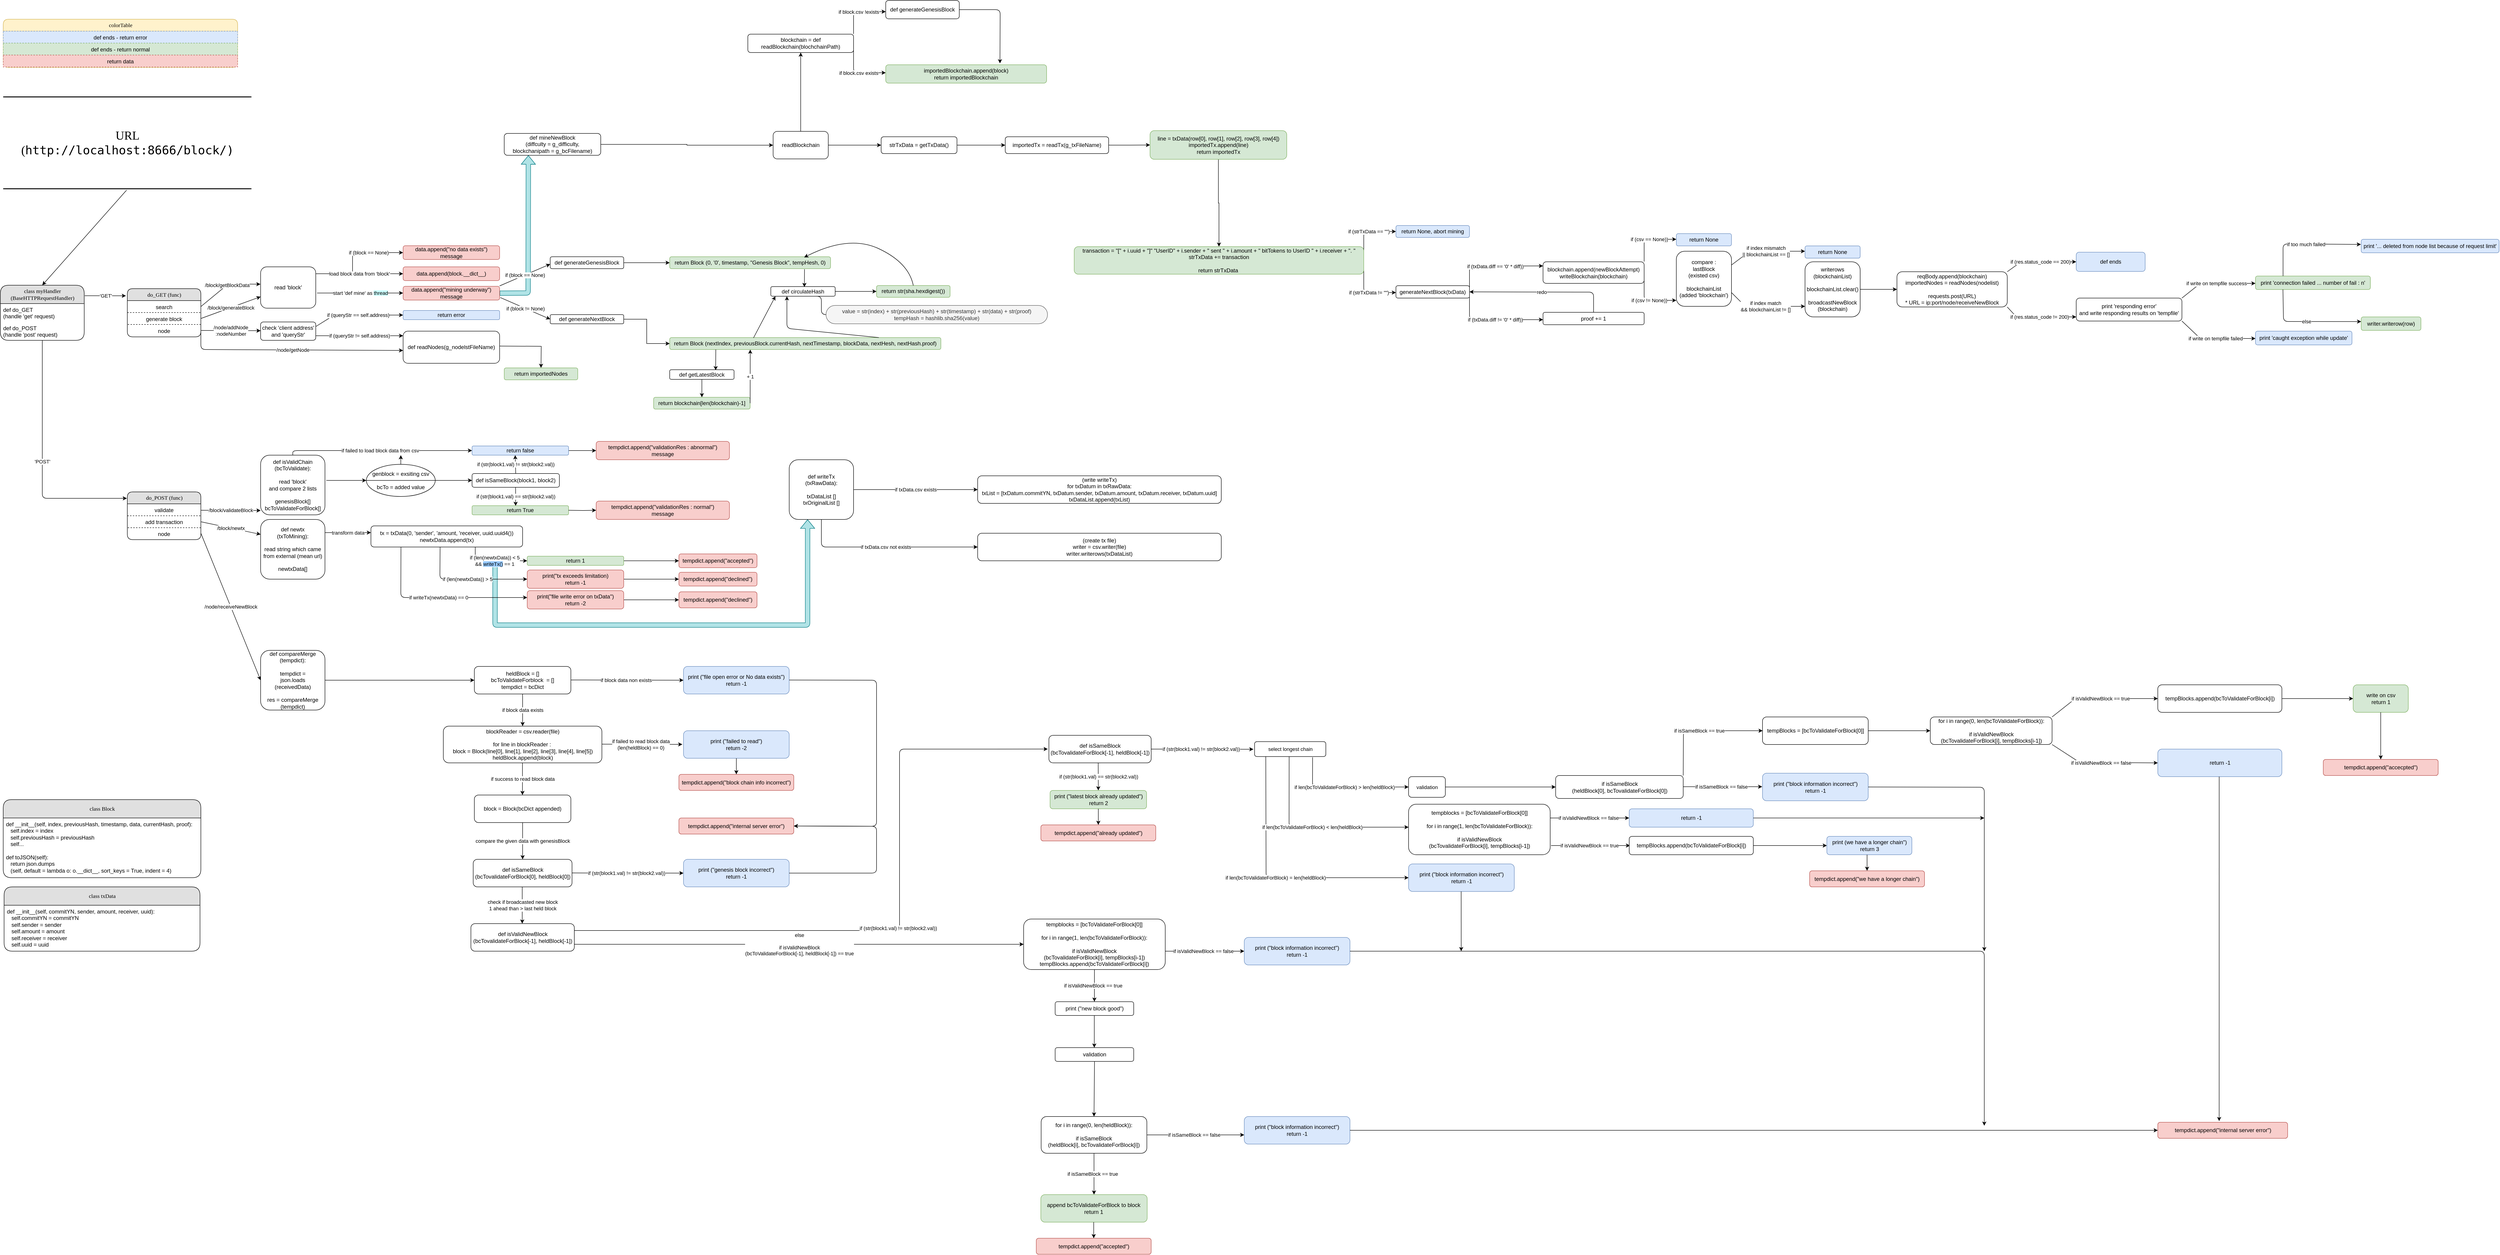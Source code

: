 <mxfile version="14.7.9" type="github">
  <diagram name="Page-1" id="b520641d-4fe3-3701-9064-5fc419738815">
    <mxGraphModel dx="1342" dy="1614" grid="1" gridSize="10" guides="1" tooltips="1" connect="1" arrows="1" fold="1" page="1" pageScale="1" pageWidth="3000" pageHeight="1000" background="none" math="0" shadow="0">
      <root>
        <mxCell id="0" />
        <mxCell id="1" parent="0" />
        <mxCell id="T90oEY8MlLtp2YTadI0L-85" value="" style="endArrow=classic;html=1;entryX=0;entryY=0.5;entryDx=0;entryDy=0;exitX=0.157;exitY=1.003;exitDx=0;exitDy=0;exitPerimeter=0;" parent="1" source="T90oEY8MlLtp2YTadI0L-76" target="T90oEY8MlLtp2YTadI0L-96" edge="1">
          <mxGeometry relative="1" as="geometry">
            <mxPoint x="2757.5" y="1200" as="sourcePoint" />
            <mxPoint x="3097.5" y="1390" as="targetPoint" />
            <Array as="points">
              <mxPoint x="2787.5" y="1420" />
            </Array>
          </mxGeometry>
        </mxCell>
        <mxCell id="T90oEY8MlLtp2YTadI0L-86" value="&lt;span&gt;if len(bcToValidateForBlock) = len(heldBlock)&lt;/span&gt;" style="edgeLabel;resizable=0;html=1;align=center;verticalAlign=middle;" parent="T90oEY8MlLtp2YTadI0L-85" connectable="0" vertex="1">
          <mxGeometry relative="1" as="geometry">
            <mxPoint x="-3" as="offset" />
          </mxGeometry>
        </mxCell>
        <mxCell id="QLwjLKitC6FLCGk_Un5R-8" value="" style="shape=flexArrow;endArrow=classic;html=1;fillColor=#b0e3e6;strokeColor=#0e8088;entryX=0.286;entryY=1;entryDx=0;entryDy=0;entryPerimeter=0;" parent="1" target="QLwjLKitC6FLCGk_Un5R-9" edge="1">
          <mxGeometry width="50" height="50" relative="1" as="geometry">
            <mxPoint x="1110" y="740" as="sourcePoint" />
            <mxPoint x="1780" y="870" as="targetPoint" />
            <Array as="points">
              <mxPoint x="1110" y="870" />
              <mxPoint x="1790" y="870" />
            </Array>
          </mxGeometry>
        </mxCell>
        <mxCell id="gxKG5KSvoj4LGC8UMZM3-65" value="" style="shape=flexArrow;endArrow=classic;html=1;exitX=1;exitY=0.5;exitDx=0;exitDy=0;entryX=0.25;entryY=1;entryDx=0;entryDy=0;fillColor=#b0e3e6;strokeColor=#0e8088;" parent="1" source="gxKG5KSvoj4LGC8UMZM3-26" target="gxKG5KSvoj4LGC8UMZM3-28" edge="1">
          <mxGeometry width="50" height="50" relative="1" as="geometry">
            <mxPoint x="1290" y="60" as="sourcePoint" />
            <mxPoint x="1340" y="10" as="targetPoint" />
            <Array as="points">
              <mxPoint x="1182" y="147" />
            </Array>
          </mxGeometry>
        </mxCell>
        <mxCell id="2debaab0fafb2da2-10" value="&lt;font style=&quot;font-size: 26px&quot;&gt;URL&lt;br&gt;&lt;font style=&quot;background-color: rgb(255 , 255 , 255) ; font-size: 26px&quot;&gt;(&lt;span style=&quot;font-family: &amp;#34;jetbrains mono&amp;#34; , monospace&quot;&gt;http://localhost:8666/block/)&lt;/span&gt;&lt;/font&gt;&lt;/font&gt;" style="html=1;rounded=0;shadow=0;comic=0;labelBackgroundColor=none;strokeWidth=2;fontFamily=Verdana;fontSize=12;align=center;shape=mxgraph.ios7ui.horLines;" parent="1" vertex="1">
          <mxGeometry x="40" y="-280" width="540" height="200" as="geometry" />
        </mxCell>
        <mxCell id="21ea969265ad0168-6" value="class myHandler&lt;br&gt;(BaseHTTPRequestHandler)" style="swimlane;html=1;fontStyle=0;childLayout=stackLayout;horizontal=1;startSize=40;fillColor=#e0e0e0;horizontalStack=0;resizeParent=1;resizeLast=0;collapsible=1;marginBottom=0;swimlaneFillColor=#ffffff;align=center;rounded=1;shadow=0;comic=0;labelBackgroundColor=none;strokeWidth=1;fontFamily=Verdana;fontSize=12" parent="1" vertex="1">
          <mxGeometry x="33.75" y="130" width="182.5" height="120" as="geometry" />
        </mxCell>
        <mxCell id="21ea969265ad0168-7" value="def do_GET&lt;br&gt;(handle &#39;get&#39; request)" style="text;html=1;strokeColor=none;fillColor=none;spacingLeft=4;spacingRight=4;whiteSpace=wrap;overflow=hidden;rotatable=0;points=[[0,0.5],[1,0.5]];portConstraint=eastwest;" parent="21ea969265ad0168-6" vertex="1">
          <mxGeometry y="40" width="182.5" height="40" as="geometry" />
        </mxCell>
        <mxCell id="21ea969265ad0168-8" value="def do_POST&lt;br&gt;(handle &#39;post&#39; request)" style="text;html=1;strokeColor=none;fillColor=none;spacingLeft=4;spacingRight=4;whiteSpace=wrap;overflow=hidden;rotatable=0;points=[[0,0.5],[1,0.5]];portConstraint=eastwest;" parent="21ea969265ad0168-6" vertex="1">
          <mxGeometry y="80" width="182.5" height="34" as="geometry" />
        </mxCell>
        <mxCell id="21ea969265ad0168-14" value="do_GET (func)" style="swimlane;html=1;fontStyle=0;childLayout=stackLayout;horizontal=1;startSize=26;fillColor=#e0e0e0;horizontalStack=0;resizeParent=1;resizeLast=0;collapsible=1;marginBottom=0;swimlaneFillColor=#ffffff;align=center;rounded=1;shadow=0;comic=0;labelBackgroundColor=none;strokeWidth=1;fontFamily=Verdana;fontSize=12" parent="1" vertex="1">
          <mxGeometry x="310" y="137.5" width="160" height="105" as="geometry" />
        </mxCell>
        <mxCell id="21ea969265ad0168-15" value="search" style="text;html=1;fillColor=none;spacingLeft=4;spacingRight=4;whiteSpace=wrap;overflow=hidden;rotatable=0;points=[[0,0.5],[1,0.5]];portConstraint=eastwest;strokeWidth=1;shadow=0;dashed=1;align=center;" parent="21ea969265ad0168-14" vertex="1">
          <mxGeometry y="26" width="160" height="26" as="geometry" />
        </mxCell>
        <mxCell id="21ea969265ad0168-16" value="generate block" style="text;html=1;fillColor=none;spacingLeft=4;spacingRight=4;whiteSpace=wrap;overflow=hidden;rotatable=0;points=[[0,0.5],[1,0.5]];portConstraint=eastwest;strokeColor=#000000;dashed=1;align=center;" parent="21ea969265ad0168-14" vertex="1">
          <mxGeometry y="52" width="160" height="26" as="geometry" />
        </mxCell>
        <mxCell id="21ea969265ad0168-17" value="node" style="text;html=1;fillColor=none;spacingLeft=4;spacingRight=4;whiteSpace=wrap;overflow=hidden;rotatable=0;points=[[0,0.5],[1,0.5]];portConstraint=eastwest;dashed=1;align=center;" parent="21ea969265ad0168-14" vertex="1">
          <mxGeometry y="78" width="160" height="26" as="geometry" />
        </mxCell>
        <mxCell id="21ea969265ad0168-26" value="do_POST (func)" style="swimlane;html=1;fontStyle=0;childLayout=stackLayout;horizontal=1;startSize=26;fillColor=#e0e0e0;horizontalStack=0;resizeParent=1;resizeLast=0;collapsible=1;marginBottom=0;swimlaneFillColor=#ffffff;align=center;rounded=1;shadow=0;comic=0;labelBackgroundColor=none;strokeWidth=1;fontFamily=Verdana;fontSize=12" parent="1" vertex="1">
          <mxGeometry x="310" y="580" width="160" height="104" as="geometry" />
        </mxCell>
        <mxCell id="21ea969265ad0168-27" value="validate" style="text;html=1;strokeColor=none;fillColor=none;spacingLeft=4;spacingRight=4;whiteSpace=wrap;overflow=hidden;rotatable=0;points=[[0,0.5],[1,0.5]];portConstraint=eastwest;align=center;" parent="21ea969265ad0168-26" vertex="1">
          <mxGeometry y="26" width="160" height="26" as="geometry" />
        </mxCell>
        <mxCell id="21ea969265ad0168-28" value="add transaction" style="text;html=1;fillColor=none;spacingLeft=4;spacingRight=4;whiteSpace=wrap;overflow=hidden;rotatable=0;points=[[0,0.5],[1,0.5]];portConstraint=eastwest;strokeColor=#000000;dashed=1;align=center;" parent="21ea969265ad0168-26" vertex="1">
          <mxGeometry y="52" width="160" height="26" as="geometry" />
        </mxCell>
        <mxCell id="21ea969265ad0168-29" value="node" style="text;html=1;strokeColor=none;fillColor=none;spacingLeft=4;spacingRight=4;whiteSpace=wrap;overflow=hidden;rotatable=0;points=[[0,0.5],[1,0.5]];portConstraint=eastwest;align=center;" parent="21ea969265ad0168-26" vertex="1">
          <mxGeometry y="78" width="160" height="26" as="geometry" />
        </mxCell>
        <mxCell id="GV4vG9G-vkSTJesM0rRb-1" value="" style="endArrow=classic;html=1;entryX=0.5;entryY=0;entryDx=0;entryDy=0;exitX=0.497;exitY=1.015;exitDx=0;exitDy=0;exitPerimeter=0;" parent="1" source="2debaab0fafb2da2-10" target="21ea969265ad0168-6" edge="1">
          <mxGeometry width="50" height="50" relative="1" as="geometry">
            <mxPoint x="125" y="74" as="sourcePoint" />
            <mxPoint x="90" y="260" as="targetPoint" />
            <Array as="points" />
          </mxGeometry>
        </mxCell>
        <mxCell id="GV4vG9G-vkSTJesM0rRb-3" value="" style="endArrow=classic;html=1;exitX=0.5;exitY=1;exitDx=0;exitDy=0;entryX=-0.006;entryY=0.135;entryDx=0;entryDy=0;entryPerimeter=0;" parent="1" source="21ea969265ad0168-6" target="21ea969265ad0168-26" edge="1">
          <mxGeometry relative="1" as="geometry">
            <mxPoint x="190" y="310" as="sourcePoint" />
            <mxPoint x="560" y="430" as="targetPoint" />
            <Array as="points">
              <mxPoint x="125" y="594" />
            </Array>
          </mxGeometry>
        </mxCell>
        <mxCell id="GV4vG9G-vkSTJesM0rRb-4" value="&#39;POST&#39;" style="edgeLabel;resizable=0;html=1;align=center;verticalAlign=middle;" parent="GV4vG9G-vkSTJesM0rRb-3" connectable="0" vertex="1">
          <mxGeometry relative="1" as="geometry" />
        </mxCell>
        <mxCell id="GV4vG9G-vkSTJesM0rRb-5" value="" style="endArrow=classic;html=1;exitX=1.006;exitY=0.191;exitDx=0;exitDy=0;exitPerimeter=0;entryX=-0.019;entryY=0.148;entryDx=0;entryDy=0;entryPerimeter=0;" parent="1" source="21ea969265ad0168-6" target="21ea969265ad0168-14" edge="1">
          <mxGeometry relative="1" as="geometry">
            <mxPoint x="216.25" y="200" as="sourcePoint" />
            <mxPoint x="300" y="153" as="targetPoint" />
            <Array as="points" />
          </mxGeometry>
        </mxCell>
        <mxCell id="GV4vG9G-vkSTJesM0rRb-6" value="&#39;GET&#39;" style="edgeLabel;resizable=0;html=1;align=center;verticalAlign=middle;" parent="GV4vG9G-vkSTJesM0rRb-5" connectable="0" vertex="1">
          <mxGeometry relative="1" as="geometry" />
        </mxCell>
        <mxCell id="GV4vG9G-vkSTJesM0rRb-8" value="data.append(block.__dict__)" style="rounded=1;whiteSpace=wrap;html=1;shadow=0;strokeColor=#b85450;strokeWidth=1;align=center;fillColor=#f8cecc;" parent="1" vertex="1">
          <mxGeometry x="910" y="90" width="210" height="30" as="geometry" />
        </mxCell>
        <mxCell id="GV4vG9G-vkSTJesM0rRb-9" value="" style="endArrow=classic;html=1;exitX=1;exitY=0.5;exitDx=0;exitDy=0;entryX=-0.003;entryY=0.42;entryDx=0;entryDy=0;entryPerimeter=0;" parent="1" source="21ea969265ad0168-15" target="GV4vG9G-vkSTJesM0rRb-14" edge="1">
          <mxGeometry relative="1" as="geometry">
            <mxPoint x="420" y="290" as="sourcePoint" />
            <mxPoint x="520" y="290" as="targetPoint" />
            <Array as="points">
              <mxPoint x="530" y="127" />
            </Array>
          </mxGeometry>
        </mxCell>
        <mxCell id="GV4vG9G-vkSTJesM0rRb-10" value="/block/getBlockData" style="edgeLabel;resizable=0;html=1;align=center;verticalAlign=middle;" parent="GV4vG9G-vkSTJesM0rRb-9" connectable="0" vertex="1">
          <mxGeometry relative="1" as="geometry" />
        </mxCell>
        <mxCell id="GV4vG9G-vkSTJesM0rRb-12" value="" style="endArrow=classic;html=1;exitX=1;exitY=0.5;exitDx=0;exitDy=0;entryX=0;entryY=0.5;entryDx=0;entryDy=0;" parent="1" source="21ea969265ad0168-16" edge="1">
          <mxGeometry relative="1" as="geometry">
            <mxPoint x="580" y="290" as="sourcePoint" />
            <mxPoint x="600" y="155" as="targetPoint" />
          </mxGeometry>
        </mxCell>
        <mxCell id="GV4vG9G-vkSTJesM0rRb-13" value="/block/generateBlock" style="edgeLabel;resizable=0;html=1;align=center;verticalAlign=middle;" parent="GV4vG9G-vkSTJesM0rRb-12" connectable="0" vertex="1">
          <mxGeometry relative="1" as="geometry" />
        </mxCell>
        <mxCell id="GV4vG9G-vkSTJesM0rRb-14" value="read &#39;block&#39;" style="rounded=1;whiteSpace=wrap;html=1;shadow=0;strokeColor=#000000;strokeWidth=1;align=center;" parent="1" vertex="1">
          <mxGeometry x="600" y="90" width="120" height="90" as="geometry" />
        </mxCell>
        <mxCell id="GV4vG9G-vkSTJesM0rRb-15" value="" style="endArrow=classic;html=1;entryX=0;entryY=0.5;entryDx=0;entryDy=0;exitX=1;exitY=0.167;exitDx=0;exitDy=0;exitPerimeter=0;" parent="1" source="GV4vG9G-vkSTJesM0rRb-14" target="GV4vG9G-vkSTJesM0rRb-8" edge="1">
          <mxGeometry relative="1" as="geometry">
            <mxPoint x="724" y="105" as="sourcePoint" />
            <mxPoint x="820" y="88.66" as="targetPoint" />
          </mxGeometry>
        </mxCell>
        <mxCell id="GV4vG9G-vkSTJesM0rRb-16" value="load block data from &#39;block&#39;" style="edgeLabel;resizable=0;html=1;align=center;verticalAlign=middle;" parent="GV4vG9G-vkSTJesM0rRb-15" connectable="0" vertex="1">
          <mxGeometry relative="1" as="geometry" />
        </mxCell>
        <mxCell id="9pu0YHdIuSZk-ArdZA3d-1" value="" style="endArrow=classic;html=1;exitX=1;exitY=0.5;exitDx=0;exitDy=0;" parent="1" source="21ea969265ad0168-17" edge="1">
          <mxGeometry relative="1" as="geometry">
            <mxPoint x="590" y="580" as="sourcePoint" />
            <mxPoint x="600" y="229" as="targetPoint" />
          </mxGeometry>
        </mxCell>
        <mxCell id="9pu0YHdIuSZk-ArdZA3d-2" value="/node/addNode&lt;br&gt;:nodeNumber" style="edgeLabel;resizable=0;html=1;align=center;verticalAlign=middle;" parent="9pu0YHdIuSZk-ArdZA3d-1" connectable="0" vertex="1">
          <mxGeometry relative="1" as="geometry" />
        </mxCell>
        <mxCell id="9pu0YHdIuSZk-ArdZA3d-6" value="" style="endArrow=classic;html=1;exitX=1;exitY=0.5;exitDx=0;exitDy=0;entryX=0;entryY=0.6;entryDx=0;entryDy=0;entryPerimeter=0;" parent="1" source="21ea969265ad0168-17" target="9pu0YHdIuSZk-ArdZA3d-17" edge="1">
          <mxGeometry relative="1" as="geometry">
            <mxPoint x="270" y="430" as="sourcePoint" />
            <mxPoint x="600" y="270" as="targetPoint" />
            <Array as="points">
              <mxPoint x="470" y="270" />
            </Array>
          </mxGeometry>
        </mxCell>
        <mxCell id="9pu0YHdIuSZk-ArdZA3d-7" value="/node/getNode" style="edgeLabel;resizable=0;html=1;align=center;verticalAlign=middle;" parent="9pu0YHdIuSZk-ArdZA3d-6" connectable="0" vertex="1">
          <mxGeometry relative="1" as="geometry" />
        </mxCell>
        <mxCell id="9pu0YHdIuSZk-ArdZA3d-8" value="check &#39;client address&#39;&lt;br&gt;and &#39;queryStr&#39;" style="rounded=1;whiteSpace=wrap;html=1;" parent="1" vertex="1">
          <mxGeometry x="600" y="210" width="120" height="40" as="geometry" />
        </mxCell>
        <mxCell id="9pu0YHdIuSZk-ArdZA3d-9" value="" style="endArrow=classic;html=1;entryX=0;entryY=0.5;entryDx=0;entryDy=0;" parent="1" target="9pu0YHdIuSZk-ArdZA3d-16" edge="1">
          <mxGeometry relative="1" as="geometry">
            <mxPoint x="720" y="220" as="sourcePoint" />
            <mxPoint x="910" y="220" as="targetPoint" />
            <Array as="points">
              <mxPoint x="760" y="195" />
            </Array>
          </mxGeometry>
        </mxCell>
        <mxCell id="9pu0YHdIuSZk-ArdZA3d-10" value="if (queryStr == self.address)" style="edgeLabel;resizable=0;html=1;align=center;verticalAlign=middle;" parent="9pu0YHdIuSZk-ArdZA3d-9" connectable="0" vertex="1">
          <mxGeometry relative="1" as="geometry" />
        </mxCell>
        <mxCell id="9pu0YHdIuSZk-ArdZA3d-11" value="" style="endArrow=classic;html=1;" parent="1" edge="1">
          <mxGeometry relative="1" as="geometry">
            <mxPoint x="720" y="240" as="sourcePoint" />
            <mxPoint x="910" y="240" as="targetPoint" />
          </mxGeometry>
        </mxCell>
        <mxCell id="9pu0YHdIuSZk-ArdZA3d-12" value="if (queryStr != self.address)" style="edgeLabel;resizable=0;html=1;align=center;verticalAlign=middle;" parent="9pu0YHdIuSZk-ArdZA3d-11" connectable="0" vertex="1">
          <mxGeometry relative="1" as="geometry" />
        </mxCell>
        <mxCell id="9pu0YHdIuSZk-ArdZA3d-16" value="return error" style="rounded=1;whiteSpace=wrap;html=1;fillColor=#dae8fc;strokeColor=#6c8ebf;" parent="1" vertex="1">
          <mxGeometry x="910" y="185" width="210" height="20" as="geometry" />
        </mxCell>
        <mxCell id="9pu0YHdIuSZk-ArdZA3d-17" value="def readNodes(g_nodelstFileName)" style="rounded=1;whiteSpace=wrap;html=1;" parent="1" vertex="1">
          <mxGeometry x="910" y="230" width="210" height="70" as="geometry" />
        </mxCell>
        <mxCell id="PHjYOECtbzAeJaCVC0Ml-1" value="" style="endArrow=classic;html=1;exitX=1.025;exitY=0.633;exitDx=0;exitDy=0;exitPerimeter=0;" parent="1" source="GV4vG9G-vkSTJesM0rRb-14" edge="1">
          <mxGeometry relative="1" as="geometry">
            <mxPoint x="800" y="580" as="sourcePoint" />
            <mxPoint x="910" y="147" as="targetPoint" />
          </mxGeometry>
        </mxCell>
        <mxCell id="PHjYOECtbzAeJaCVC0Ml-2" value="start &#39;def mine&#39; as &lt;span style=&quot;background-color: rgb(204 , 255 , 255)&quot;&gt;thread&lt;/span&gt;" style="edgeLabel;resizable=0;html=1;align=center;verticalAlign=middle;" parent="PHjYOECtbzAeJaCVC0Ml-1" connectable="0" vertex="1">
          <mxGeometry relative="1" as="geometry" />
        </mxCell>
        <mxCell id="PHjYOECtbzAeJaCVC0Ml-7" value="" style="endArrow=classic;html=1;" parent="1" edge="1">
          <mxGeometry relative="1" as="geometry">
            <mxPoint x="1120" y="131.5" as="sourcePoint" />
            <mxPoint x="1230" y="84" as="targetPoint" />
          </mxGeometry>
        </mxCell>
        <mxCell id="PHjYOECtbzAeJaCVC0Ml-8" value="if (block == None)" style="edgeLabel;resizable=0;html=1;align=center;verticalAlign=middle;" parent="PHjYOECtbzAeJaCVC0Ml-7" connectable="0" vertex="1">
          <mxGeometry relative="1" as="geometry" />
        </mxCell>
        <mxCell id="PHjYOECtbzAeJaCVC0Ml-9" value="" style="endArrow=classic;html=1;exitX=1.007;exitY=0.927;exitDx=0;exitDy=0;exitPerimeter=0;" parent="1" edge="1">
          <mxGeometry relative="1" as="geometry">
            <mxPoint x="1121.47" y="156.81" as="sourcePoint" />
            <mxPoint x="1230" y="204" as="targetPoint" />
          </mxGeometry>
        </mxCell>
        <mxCell id="PHjYOECtbzAeJaCVC0Ml-10" value="if (block != None)" style="edgeLabel;resizable=0;html=1;align=center;verticalAlign=middle;" parent="PHjYOECtbzAeJaCVC0Ml-9" connectable="0" vertex="1">
          <mxGeometry relative="1" as="geometry" />
        </mxCell>
        <mxCell id="PHjYOECtbzAeJaCVC0Ml-45" value="" style="edgeStyle=orthogonalEdgeStyle;rounded=0;orthogonalLoop=1;jettySize=auto;html=1;" parent="1" source="PHjYOECtbzAeJaCVC0Ml-11" edge="1">
          <mxGeometry relative="1" as="geometry">
            <mxPoint x="1490" y="81" as="targetPoint" />
          </mxGeometry>
        </mxCell>
        <mxCell id="PHjYOECtbzAeJaCVC0Ml-11" value="def generateGenesisBlock" style="rounded=1;whiteSpace=wrap;html=1;" parent="1" vertex="1">
          <mxGeometry x="1230" y="68" width="160" height="26" as="geometry" />
        </mxCell>
        <mxCell id="PHjYOECtbzAeJaCVC0Ml-12" value="def generateNextBlock" style="rounded=1;whiteSpace=wrap;html=1;" parent="1" vertex="1">
          <mxGeometry x="1230" y="194" width="160" height="20" as="geometry" />
        </mxCell>
        <mxCell id="PHjYOECtbzAeJaCVC0Ml-38" value="colorTable" style="swimlane;html=1;fontStyle=0;childLayout=stackLayout;horizontal=1;startSize=26;fillColor=#fff2cc;horizontalStack=0;resizeParent=1;resizeLast=0;collapsible=1;marginBottom=0;swimlaneFillColor=#ffffff;align=center;rounded=1;shadow=0;comic=0;labelBackgroundColor=none;strokeWidth=1;fontFamily=Verdana;fontSize=12;strokeColor=#d6b656;" parent="1" vertex="1">
          <mxGeometry x="40" y="-449.14" width="510" height="105" as="geometry" />
        </mxCell>
        <mxCell id="PHjYOECtbzAeJaCVC0Ml-39" value="def ends - return error" style="text;html=1;fillColor=#dae8fc;spacingLeft=4;spacingRight=4;whiteSpace=wrap;overflow=hidden;rotatable=0;points=[[0,0.5],[1,0.5]];portConstraint=eastwest;strokeWidth=1;shadow=0;dashed=1;align=center;strokeColor=#6c8ebf;" parent="PHjYOECtbzAeJaCVC0Ml-38" vertex="1">
          <mxGeometry y="26" width="510" height="26" as="geometry" />
        </mxCell>
        <mxCell id="PHjYOECtbzAeJaCVC0Ml-41" value="def ends - return normal" style="text;html=1;fillColor=#d5e8d4;spacingLeft=4;spacingRight=4;whiteSpace=wrap;overflow=hidden;rotatable=0;points=[[0,0.5],[1,0.5]];portConstraint=eastwest;dashed=1;align=center;strokeColor=#82b366;" parent="PHjYOECtbzAeJaCVC0Ml-38" vertex="1">
          <mxGeometry y="52" width="510" height="26" as="geometry" />
        </mxCell>
        <mxCell id="PHjYOECtbzAeJaCVC0Ml-40" value="return data" style="text;html=1;fillColor=#f8cecc;spacingLeft=4;spacingRight=4;whiteSpace=wrap;overflow=hidden;rotatable=0;points=[[0,0.5],[1,0.5]];portConstraint=eastwest;strokeColor=#b85450;dashed=1;align=center;" parent="PHjYOECtbzAeJaCVC0Ml-38" vertex="1">
          <mxGeometry y="78" width="510" height="26" as="geometry" />
        </mxCell>
        <mxCell id="PHjYOECtbzAeJaCVC0Ml-53" value="" style="edgeStyle=orthogonalEdgeStyle;rounded=0;orthogonalLoop=1;jettySize=auto;html=1;" parent="1" source="PHjYOECtbzAeJaCVC0Ml-47" target="PHjYOECtbzAeJaCVC0Ml-52" edge="1">
          <mxGeometry relative="1" as="geometry" />
        </mxCell>
        <mxCell id="PHjYOECtbzAeJaCVC0Ml-47" value="def circulateHash" style="rounded=1;whiteSpace=wrap;html=1;" parent="1" vertex="1">
          <mxGeometry x="1710" y="133" width="140" height="21" as="geometry" />
        </mxCell>
        <mxCell id="PHjYOECtbzAeJaCVC0Ml-48" value="return Block (0, &#39;0&#39;, timestamp, &quot;Genesis Block&quot;, tempHesh, 0)" style="rounded=1;whiteSpace=wrap;html=1;fillColor=#d5e8d4;strokeColor=#82b366;" parent="1" vertex="1">
          <mxGeometry x="1490" y="68" width="350" height="26" as="geometry" />
        </mxCell>
        <mxCell id="PHjYOECtbzAeJaCVC0Ml-51" value="" style="endArrow=classic;html=1;exitX=0.838;exitY=1.045;exitDx=0;exitDy=0;exitPerimeter=0;" parent="1" source="PHjYOECtbzAeJaCVC0Ml-48" edge="1">
          <mxGeometry width="50" height="50" relative="1" as="geometry">
            <mxPoint x="1630" y="234" as="sourcePoint" />
            <mxPoint x="1783" y="134" as="targetPoint" />
          </mxGeometry>
        </mxCell>
        <mxCell id="PHjYOECtbzAeJaCVC0Ml-52" value="return str(sha.hexdigest())" style="whiteSpace=wrap;html=1;rounded=1;fillColor=#d5e8d4;strokeColor=#82b366;" parent="1" vertex="1">
          <mxGeometry x="1940" y="130.62" width="160" height="25.75" as="geometry" />
        </mxCell>
        <mxCell id="PHjYOECtbzAeJaCVC0Ml-54" value="" style="curved=1;endArrow=classic;html=1;entryX=0.836;entryY=0.051;entryDx=0;entryDy=0;entryPerimeter=0;exitX=0.5;exitY=0;exitDx=0;exitDy=0;" parent="1" source="PHjYOECtbzAeJaCVC0Ml-52" target="PHjYOECtbzAeJaCVC0Ml-48" edge="1">
          <mxGeometry width="50" height="50" relative="1" as="geometry">
            <mxPoint x="1170" y="234" as="sourcePoint" />
            <mxPoint x="1220" y="184" as="targetPoint" />
            <Array as="points">
              <mxPoint x="2010" y="81" />
              <mxPoint x="1880" y="20" />
            </Array>
          </mxGeometry>
        </mxCell>
        <mxCell id="PHjYOECtbzAeJaCVC0Ml-55" value="value = str(index) + str(previousHash) + str(timestamp) + str(data) + str(proof)&lt;br&gt;tempHash = hashlib.sha256(value)" style="whiteSpace=wrap;html=1;rounded=1;arcSize=50;align=center;verticalAlign=middle;strokeWidth=1;autosize=1;spacing=4;treeFolding=1;treeMoving=1;newEdgeStyle={&quot;edgeStyle&quot;:&quot;entityRelationEdgeStyle&quot;,&quot;startArrow&quot;:&quot;none&quot;,&quot;endArrow&quot;:&quot;none&quot;,&quot;segment&quot;:10,&quot;curved&quot;:1};fillColor=#f5f5f5;strokeColor=#666666;fontColor=#333333;" parent="1" vertex="1">
          <mxGeometry x="1830" y="174" width="482" height="40" as="geometry" />
        </mxCell>
        <mxCell id="PHjYOECtbzAeJaCVC0Ml-56" value="" style="edgeStyle=entityRelationEdgeStyle;startArrow=none;endArrow=none;segment=10;curved=1;exitX=0.5;exitY=1;exitDx=0;exitDy=0;" parent="1" edge="1">
          <mxGeometry relative="1" as="geometry">
            <mxPoint x="1810" y="154" as="sourcePoint" />
            <mxPoint x="1830" y="194" as="targetPoint" />
          </mxGeometry>
        </mxCell>
        <mxCell id="PHjYOECtbzAeJaCVC0Ml-57" value="return Block (nextIndex, previousBlock.currentHash, nextTimestamp, blockData, nextHesh, nextHash.proof)" style="rounded=1;whiteSpace=wrap;html=1;fillColor=#d5e8d4;strokeColor=#82b366;" parent="1" vertex="1">
          <mxGeometry x="1490" y="244" width="590" height="26" as="geometry" />
        </mxCell>
        <mxCell id="PHjYOECtbzAeJaCVC0Ml-58" value="" style="edgeStyle=orthogonalEdgeStyle;rounded=0;orthogonalLoop=1;jettySize=auto;html=1;exitX=1;exitY=0.5;exitDx=0;exitDy=0;entryX=0;entryY=0.5;entryDx=0;entryDy=0;" parent="1" source="PHjYOECtbzAeJaCVC0Ml-12" target="PHjYOECtbzAeJaCVC0Ml-57" edge="1">
          <mxGeometry relative="1" as="geometry">
            <mxPoint x="1400" y="91" as="sourcePoint" />
            <mxPoint x="1500" y="91" as="targetPoint" />
            <Array as="points">
              <mxPoint x="1440" y="204" />
              <mxPoint x="1440" y="257" />
            </Array>
          </mxGeometry>
        </mxCell>
        <mxCell id="PHjYOECtbzAeJaCVC0Ml-59" value="" style="endArrow=classic;html=1;exitX=0.838;exitY=1.045;exitDx=0;exitDy=0;exitPerimeter=0;entryX=0.714;entryY=0.056;entryDx=0;entryDy=0;entryPerimeter=0;" parent="1" target="PHjYOECtbzAeJaCVC0Ml-60" edge="1">
          <mxGeometry width="50" height="50" relative="1" as="geometry">
            <mxPoint x="1590.3" y="270.0" as="sourcePoint" />
            <mxPoint x="1590" y="308.83" as="targetPoint" />
          </mxGeometry>
        </mxCell>
        <mxCell id="PHjYOECtbzAeJaCVC0Ml-60" value="def getLatestBlock" style="rounded=1;whiteSpace=wrap;html=1;" parent="1" vertex="1">
          <mxGeometry x="1490" y="314" width="140" height="21" as="geometry" />
        </mxCell>
        <mxCell id="PHjYOECtbzAeJaCVC0Ml-61" value="" style="edgeStyle=orthogonalEdgeStyle;rounded=0;orthogonalLoop=1;jettySize=auto;html=1;exitX=0.5;exitY=1;exitDx=0;exitDy=0;" parent="1" source="PHjYOECtbzAeJaCVC0Ml-60" target="PHjYOECtbzAeJaCVC0Ml-62" edge="1">
          <mxGeometry relative="1" as="geometry">
            <mxPoint x="1400" y="386.88" as="sourcePoint" />
          </mxGeometry>
        </mxCell>
        <mxCell id="PHjYOECtbzAeJaCVC0Ml-62" value="return blockchain[len(blockchain)-1]" style="whiteSpace=wrap;html=1;rounded=1;fillColor=#d5e8d4;strokeColor=#82b366;" parent="1" vertex="1">
          <mxGeometry x="1455" y="374" width="210" height="25.75" as="geometry" />
        </mxCell>
        <mxCell id="PHjYOECtbzAeJaCVC0Ml-63" value="" style="endArrow=classic;html=1;entryX=0.297;entryY=1.006;entryDx=0;entryDy=0;entryPerimeter=0;exitX=1;exitY=0.5;exitDx=0;exitDy=0;" parent="1" source="PHjYOECtbzAeJaCVC0Ml-62" target="PHjYOECtbzAeJaCVC0Ml-57" edge="1">
          <mxGeometry relative="1" as="geometry">
            <mxPoint x="890" y="371" as="sourcePoint" />
            <mxPoint x="930" y="174" as="targetPoint" />
            <Array as="points" />
          </mxGeometry>
        </mxCell>
        <mxCell id="PHjYOECtbzAeJaCVC0Ml-64" value="+ 1" style="edgeLabel;resizable=0;html=1;align=center;verticalAlign=middle;" parent="PHjYOECtbzAeJaCVC0Ml-63" connectable="0" vertex="1">
          <mxGeometry relative="1" as="geometry" />
        </mxCell>
        <mxCell id="PHjYOECtbzAeJaCVC0Ml-65" value="" style="endArrow=classic;html=1;exitX=0.309;exitY=0.027;exitDx=0;exitDy=0;exitPerimeter=0;" parent="1" source="PHjYOECtbzAeJaCVC0Ml-57" edge="1">
          <mxGeometry width="50" height="50" relative="1" as="geometry">
            <mxPoint x="1680.34" y="166.41" as="sourcePoint" />
            <mxPoint x="1720" y="154" as="targetPoint" />
          </mxGeometry>
        </mxCell>
        <mxCell id="PHjYOECtbzAeJaCVC0Ml-66" value="" style="endArrow=classic;html=1;entryX=0.25;entryY=1;entryDx=0;entryDy=0;" parent="1" target="PHjYOECtbzAeJaCVC0Ml-47" edge="1">
          <mxGeometry width="50" height="50" relative="1" as="geometry">
            <mxPoint x="1945" y="244" as="sourcePoint" />
            <mxPoint x="1780" y="169" as="targetPoint" />
            <Array as="points">
              <mxPoint x="1745" y="224" />
            </Array>
          </mxGeometry>
        </mxCell>
        <mxCell id="PHjYOECtbzAeJaCVC0Ml-67" value="class Block" style="swimlane;html=1;fontStyle=0;childLayout=stackLayout;horizontal=1;startSize=40;fillColor=#e0e0e0;horizontalStack=0;resizeParent=1;resizeLast=0;collapsible=1;marginBottom=0;swimlaneFillColor=#ffffff;align=center;rounded=1;shadow=0;comic=0;labelBackgroundColor=none;strokeWidth=1;fontFamily=Verdana;fontSize=12" parent="1" vertex="1">
          <mxGeometry x="40" y="1250" width="430" height="170" as="geometry" />
        </mxCell>
        <mxCell id="PHjYOECtbzAeJaCVC0Ml-68" value="def __init__(self, index, previousHash, timestamp, data, currentHash, proof):&lt;br&gt;&amp;nbsp; &amp;nbsp;self.index = index&lt;br&gt;&amp;nbsp; &amp;nbsp;self.previousHash = previousHash&lt;br&gt;&amp;nbsp; &amp;nbsp;self...&lt;br&gt;&lt;br&gt;def toJSON(self):&lt;br&gt;&amp;nbsp; &amp;nbsp;return json.dumps&lt;br&gt;&amp;nbsp; &amp;nbsp;(self, default = lambda o: o.__dict__, sort_keys = True, indent = 4)" style="text;html=1;strokeColor=none;fillColor=none;spacingLeft=4;spacingRight=4;whiteSpace=wrap;overflow=hidden;rotatable=0;points=[[0,0.5],[1,0.5]];portConstraint=eastwest;" parent="PHjYOECtbzAeJaCVC0Ml-67" vertex="1">
          <mxGeometry y="40" width="430" height="130" as="geometry" />
        </mxCell>
        <mxCell id="PHjYOECtbzAeJaCVC0Ml-70" value="" style="edgeStyle=orthogonalEdgeStyle;rounded=0;orthogonalLoop=1;jettySize=auto;html=1;" parent="1" edge="1">
          <mxGeometry relative="1" as="geometry">
            <mxPoint x="1120" y="262.5" as="sourcePoint" />
            <mxPoint x="1210" y="310" as="targetPoint" />
          </mxGeometry>
        </mxCell>
        <mxCell id="PHjYOECtbzAeJaCVC0Ml-71" value="return importedNodes" style="rounded=1;whiteSpace=wrap;html=1;fillColor=#d5e8d4;strokeColor=#82b366;" parent="1" vertex="1">
          <mxGeometry x="1130" y="310" width="160" height="26" as="geometry" />
        </mxCell>
        <mxCell id="PHjYOECtbzAeJaCVC0Ml-72" value="" style="endArrow=classic;html=1;exitX=1;exitY=0.5;exitDx=0;exitDy=0;" parent="1" edge="1">
          <mxGeometry relative="1" as="geometry">
            <mxPoint x="470" y="620" as="sourcePoint" />
            <mxPoint x="600" y="620.5" as="targetPoint" />
          </mxGeometry>
        </mxCell>
        <mxCell id="PHjYOECtbzAeJaCVC0Ml-73" value="/block/validateBlock" style="edgeLabel;resizable=0;html=1;align=center;verticalAlign=middle;" parent="PHjYOECtbzAeJaCVC0Ml-72" connectable="0" vertex="1">
          <mxGeometry relative="1" as="geometry" />
        </mxCell>
        <mxCell id="PHjYOECtbzAeJaCVC0Ml-74" value="" style="endArrow=classic;html=1;exitX=1;exitY=0.5;exitDx=0;exitDy=0;entryX=0;entryY=0.25;entryDx=0;entryDy=0;" parent="1" source="21ea969265ad0168-28" target="D7Xr076fDrkNId-XTe2z-1" edge="1">
          <mxGeometry relative="1" as="geometry">
            <mxPoint x="510" y="650" as="sourcePoint" />
            <mxPoint x="600" y="645" as="targetPoint" />
          </mxGeometry>
        </mxCell>
        <mxCell id="PHjYOECtbzAeJaCVC0Ml-75" value="/block/newtx" style="edgeLabel;resizable=0;html=1;align=center;verticalAlign=middle;" parent="PHjYOECtbzAeJaCVC0Ml-74" connectable="0" vertex="1">
          <mxGeometry relative="1" as="geometry" />
        </mxCell>
        <mxCell id="PHjYOECtbzAeJaCVC0Ml-76" value="" style="endArrow=classic;html=1;exitX=1;exitY=0.5;exitDx=0;exitDy=0;entryX=0;entryY=0.5;entryDx=0;entryDy=0;" parent="1" target="T90oEY8MlLtp2YTadI0L-9" edge="1">
          <mxGeometry relative="1" as="geometry">
            <mxPoint x="470" y="670" as="sourcePoint" />
            <mxPoint x="600" y="890" as="targetPoint" />
          </mxGeometry>
        </mxCell>
        <mxCell id="PHjYOECtbzAeJaCVC0Ml-77" value="/node/receiveNewBlock" style="edgeLabel;resizable=0;html=1;align=center;verticalAlign=middle;" parent="PHjYOECtbzAeJaCVC0Ml-76" connectable="0" vertex="1">
          <mxGeometry relative="1" as="geometry" />
        </mxCell>
        <mxCell id="PHjYOECtbzAeJaCVC0Ml-78" value="def isValidChain&lt;br&gt;(bcToValidate):&lt;br&gt;&lt;br&gt;read &#39;block&#39;&lt;br&gt;and compare 2 lists&lt;br&gt;&lt;br&gt;genesisBlock[]&lt;br&gt;bcToValidateForBlock[]" style="rounded=1;whiteSpace=wrap;html=1;shadow=0;strokeColor=#000000;strokeWidth=1;align=center;" parent="1" vertex="1">
          <mxGeometry x="600" y="500" width="140" height="130" as="geometry" />
        </mxCell>
        <mxCell id="PHjYOECtbzAeJaCVC0Ml-79" value="" style="endArrow=classic;html=1;entryX=0;entryY=0.5;entryDx=0;entryDy=0;" parent="1" source="PHjYOECtbzAeJaCVC0Ml-78" target="PHjYOECtbzAeJaCVC0Ml-81" edge="1">
          <mxGeometry relative="1" as="geometry">
            <mxPoint x="650" y="490.03" as="sourcePoint" />
            <mxPoint x="890" y="490" as="targetPoint" />
            <Array as="points">
              <mxPoint x="670" y="490" />
            </Array>
          </mxGeometry>
        </mxCell>
        <mxCell id="PHjYOECtbzAeJaCVC0Ml-80" value="if failed to load block data from csv" style="edgeLabel;resizable=0;html=1;align=center;verticalAlign=middle;" parent="PHjYOECtbzAeJaCVC0Ml-79" connectable="0" vertex="1">
          <mxGeometry relative="1" as="geometry" />
        </mxCell>
        <mxCell id="gxKG5KSvoj4LGC8UMZM3-20" value="" style="edgeStyle=orthogonalEdgeStyle;rounded=0;orthogonalLoop=1;jettySize=auto;html=1;" parent="1" source="PHjYOECtbzAeJaCVC0Ml-81" target="gxKG5KSvoj4LGC8UMZM3-19" edge="1">
          <mxGeometry relative="1" as="geometry" />
        </mxCell>
        <mxCell id="PHjYOECtbzAeJaCVC0Ml-81" value="return false" style="rounded=1;whiteSpace=wrap;html=1;fillColor=#dae8fc;strokeColor=#6c8ebf;" parent="1" vertex="1">
          <mxGeometry x="1060" y="480" width="210" height="20" as="geometry" />
        </mxCell>
        <mxCell id="PHjYOECtbzAeJaCVC0Ml-87" value="def isSameBlock(block1, block2)" style="rounded=1;whiteSpace=wrap;html=1;" parent="1" vertex="1">
          <mxGeometry x="1060" y="540" width="190" height="30" as="geometry" />
        </mxCell>
        <mxCell id="gxKG5KSvoj4LGC8UMZM3-2" value="" style="endArrow=classic;html=1;exitX=0.5;exitY=0;exitDx=0;exitDy=0;entryX=0.447;entryY=1;entryDx=0;entryDy=0;entryPerimeter=0;" parent="1" source="PHjYOECtbzAeJaCVC0Ml-87" target="PHjYOECtbzAeJaCVC0Ml-81" edge="1">
          <mxGeometry relative="1" as="geometry">
            <mxPoint x="1090" y="520" as="sourcePoint" />
            <mxPoint x="1126" y="499" as="targetPoint" />
          </mxGeometry>
        </mxCell>
        <mxCell id="gxKG5KSvoj4LGC8UMZM3-3" value="if (str(block1.val) != str(block2.val))" style="edgeLabel;resizable=0;html=1;align=center;verticalAlign=middle;" parent="gxKG5KSvoj4LGC8UMZM3-2" connectable="0" vertex="1">
          <mxGeometry relative="1" as="geometry" />
        </mxCell>
        <mxCell id="gxKG5KSvoj4LGC8UMZM3-4" value="" style="endArrow=classic;html=1;" parent="1" edge="1">
          <mxGeometry relative="1" as="geometry">
            <mxPoint x="1154.76" y="570" as="sourcePoint" />
            <mxPoint x="1154.76" y="610.44" as="targetPoint" />
          </mxGeometry>
        </mxCell>
        <mxCell id="gxKG5KSvoj4LGC8UMZM3-5" value="if (str(block1.val) == str(block2.val))" style="edgeLabel;resizable=0;html=1;align=center;verticalAlign=middle;" parent="gxKG5KSvoj4LGC8UMZM3-4" connectable="0" vertex="1">
          <mxGeometry relative="1" as="geometry" />
        </mxCell>
        <mxCell id="gxKG5KSvoj4LGC8UMZM3-6" value="return True" style="rounded=1;whiteSpace=wrap;html=1;fillColor=#d5e8d4;strokeColor=#82b366;" parent="1" vertex="1">
          <mxGeometry x="1060" y="610" width="210" height="20" as="geometry" />
        </mxCell>
        <mxCell id="gxKG5KSvoj4LGC8UMZM3-7" value="" style="endArrow=classic;html=1;entryX=0;entryY=0.5;entryDx=0;entryDy=0;" parent="1" target="gxKG5KSvoj4LGC8UMZM3-9" edge="1">
          <mxGeometry relative="1" as="geometry">
            <mxPoint x="800" y="100" as="sourcePoint" />
            <mxPoint x="890" y="60" as="targetPoint" />
            <Array as="points">
              <mxPoint x="800" y="59" />
            </Array>
          </mxGeometry>
        </mxCell>
        <mxCell id="gxKG5KSvoj4LGC8UMZM3-8" value="if (block == None)" style="edgeLabel;resizable=0;html=1;align=center;verticalAlign=middle;" parent="gxKG5KSvoj4LGC8UMZM3-7" connectable="0" vertex="1">
          <mxGeometry relative="1" as="geometry" />
        </mxCell>
        <mxCell id="gxKG5KSvoj4LGC8UMZM3-9" value="data.append(&quot;no data exists&quot;) message" style="rounded=1;whiteSpace=wrap;html=1;shadow=0;strokeColor=#b85450;strokeWidth=1;align=center;fillColor=#f8cecc;" parent="1" vertex="1">
          <mxGeometry x="910" y="44" width="210" height="30" as="geometry" />
        </mxCell>
        <mxCell id="gxKG5KSvoj4LGC8UMZM3-12" value="genblock = exsiting csv&lt;br&gt;&lt;br&gt;bcTo = added value" style="shape=lineEllipse;perimeter=ellipsePerimeter;whiteSpace=wrap;html=1;backgroundOutline=1;" parent="1" vertex="1">
          <mxGeometry x="830" y="520" width="150" height="70" as="geometry" />
        </mxCell>
        <mxCell id="gxKG5KSvoj4LGC8UMZM3-16" value="" style="endArrow=classic;html=1;exitX=0.5;exitY=0;exitDx=0;exitDy=0;" parent="1" source="gxKG5KSvoj4LGC8UMZM3-12" edge="1">
          <mxGeometry width="50" height="50" relative="1" as="geometry">
            <mxPoint x="790" y="540" as="sourcePoint" />
            <mxPoint x="905" y="500" as="targetPoint" />
          </mxGeometry>
        </mxCell>
        <mxCell id="gxKG5KSvoj4LGC8UMZM3-17" value="" style="endArrow=classic;html=1;exitX=1;exitY=0.5;exitDx=0;exitDy=0;entryX=0;entryY=0.5;entryDx=0;entryDy=0;" parent="1" source="gxKG5KSvoj4LGC8UMZM3-12" target="PHjYOECtbzAeJaCVC0Ml-87" edge="1">
          <mxGeometry width="50" height="50" relative="1" as="geometry">
            <mxPoint x="1050" y="610" as="sourcePoint" />
            <mxPoint x="1100" y="560" as="targetPoint" />
          </mxGeometry>
        </mxCell>
        <mxCell id="gxKG5KSvoj4LGC8UMZM3-18" value="" style="endArrow=classic;html=1;entryX=0;entryY=0.5;entryDx=0;entryDy=0;exitX=1.022;exitY=0.423;exitDx=0;exitDy=0;exitPerimeter=0;" parent="1" source="PHjYOECtbzAeJaCVC0Ml-78" target="gxKG5KSvoj4LGC8UMZM3-12" edge="1">
          <mxGeometry width="50" height="50" relative="1" as="geometry">
            <mxPoint x="810" y="645" as="sourcePoint" />
            <mxPoint x="860" y="595" as="targetPoint" />
          </mxGeometry>
        </mxCell>
        <mxCell id="gxKG5KSvoj4LGC8UMZM3-19" value="tempdict.append(&quot;validationRes : abnormal&quot;)&lt;br&gt;message" style="whiteSpace=wrap;html=1;rounded=1;strokeColor=#b85450;fillColor=#f8cecc;" parent="1" vertex="1">
          <mxGeometry x="1330" y="470" width="290" height="40" as="geometry" />
        </mxCell>
        <mxCell id="gxKG5KSvoj4LGC8UMZM3-21" value="" style="edgeStyle=orthogonalEdgeStyle;rounded=0;orthogonalLoop=1;jettySize=auto;html=1;" parent="1" target="gxKG5KSvoj4LGC8UMZM3-22" edge="1">
          <mxGeometry relative="1" as="geometry">
            <mxPoint x="1270" y="620" as="sourcePoint" />
          </mxGeometry>
        </mxCell>
        <mxCell id="gxKG5KSvoj4LGC8UMZM3-22" value="tempdict.append(&quot;validationRes : normal&quot;)&lt;br&gt;message" style="whiteSpace=wrap;html=1;rounded=1;strokeColor=#b85450;fillColor=#f8cecc;" parent="1" vertex="1">
          <mxGeometry x="1330" y="600" width="290" height="40" as="geometry" />
        </mxCell>
        <mxCell id="gxKG5KSvoj4LGC8UMZM3-23" value="class txData" style="swimlane;html=1;fontStyle=0;childLayout=stackLayout;horizontal=1;startSize=40;fillColor=#e0e0e0;horizontalStack=0;resizeParent=1;resizeLast=0;collapsible=1;marginBottom=0;swimlaneFillColor=#ffffff;align=center;rounded=1;shadow=0;comic=0;labelBackgroundColor=none;strokeWidth=1;fontFamily=Verdana;fontSize=12" parent="1" vertex="1">
          <mxGeometry x="41.88" y="1440" width="426.25" height="140" as="geometry" />
        </mxCell>
        <mxCell id="gxKG5KSvoj4LGC8UMZM3-24" value="def __init__(self, commitYN, sender, amount, receiver, uuid):&lt;br&gt;&amp;nbsp; &amp;nbsp;self.commitYN = commitYN&lt;br&gt;&amp;nbsp; &amp;nbsp;self.sender = sender&lt;br&gt;&amp;nbsp; &amp;nbsp;self.amount = amount&lt;br&gt;&amp;nbsp; &amp;nbsp;self.receiver = receiver&lt;br&gt;&amp;nbsp; &amp;nbsp;self.uuid = uuid" style="text;html=1;strokeColor=none;fillColor=none;spacingLeft=4;spacingRight=4;whiteSpace=wrap;overflow=hidden;rotatable=0;points=[[0,0.5],[1,0.5]];portConstraint=eastwest;" parent="gxKG5KSvoj4LGC8UMZM3-23" vertex="1">
          <mxGeometry y="40" width="426.25" height="100" as="geometry" />
        </mxCell>
        <mxCell id="gxKG5KSvoj4LGC8UMZM3-26" value="data.append(&quot;mining underway&quot;) message" style="rounded=1;whiteSpace=wrap;html=1;shadow=0;strokeColor=#b85450;strokeWidth=1;align=center;fillColor=#f8cecc;" parent="1" vertex="1">
          <mxGeometry x="910" y="132.37" width="210" height="30" as="geometry" />
        </mxCell>
        <mxCell id="BLEcUBL_GDFC9mW3vN2q-31" value="" style="edgeStyle=orthogonalEdgeStyle;rounded=0;orthogonalLoop=1;jettySize=auto;html=1;entryX=0.5;entryY=1;entryDx=0;entryDy=0;exitX=0.5;exitY=0;exitDx=0;exitDy=0;" parent="1" source="hYCQNI-QaFgsrKjLanT5-17" target="BLEcUBL_GDFC9mW3vN2q-30" edge="1">
          <mxGeometry relative="1" as="geometry">
            <mxPoint x="1630" y="-616.714" as="sourcePoint" />
          </mxGeometry>
        </mxCell>
        <mxCell id="hYCQNI-QaFgsrKjLanT5-18" value="" style="edgeStyle=orthogonalEdgeStyle;rounded=0;orthogonalLoop=1;jettySize=auto;html=1;" parent="1" source="gxKG5KSvoj4LGC8UMZM3-28" target="hYCQNI-QaFgsrKjLanT5-17" edge="1">
          <mxGeometry relative="1" as="geometry" />
        </mxCell>
        <mxCell id="gxKG5KSvoj4LGC8UMZM3-28" value="def mineNewBlock&lt;br&gt;(diffculty = g_difficulty, &lt;br&gt;blockchanipath = g_bcFilename)" style="rounded=1;whiteSpace=wrap;html=1;" parent="1" vertex="1">
          <mxGeometry x="1130" y="-200.45" width="210" height="47.63" as="geometry" />
        </mxCell>
        <mxCell id="gxKG5KSvoj4LGC8UMZM3-29" value="" style="endArrow=classic;html=1;exitX=1;exitY=0.25;exitDx=0;exitDy=0;entryX=0;entryY=0.5;entryDx=0;entryDy=0;" parent="1" target="gxKG5KSvoj4LGC8UMZM3-31" edge="1">
          <mxGeometry relative="1" as="geometry">
            <mxPoint x="3000" y="61.468" as="sourcePoint" />
            <mxPoint x="2940" y="-23.99" as="targetPoint" />
            <Array as="points">
              <mxPoint x="3000" y="13.01" />
            </Array>
          </mxGeometry>
        </mxCell>
        <mxCell id="gxKG5KSvoj4LGC8UMZM3-30" value="if (strTxData == &quot;&quot;)" style="edgeLabel;resizable=0;html=1;align=center;verticalAlign=middle;" parent="gxKG5KSvoj4LGC8UMZM3-29" connectable="0" vertex="1">
          <mxGeometry relative="1" as="geometry" />
        </mxCell>
        <mxCell id="gxKG5KSvoj4LGC8UMZM3-31" value="return None, abort mining" style="rounded=1;whiteSpace=wrap;html=1;fillColor=#dae8fc;strokeColor=#6c8ebf;" parent="1" vertex="1">
          <mxGeometry x="3070" y="0.01" width="160" height="26" as="geometry" />
        </mxCell>
        <mxCell id="gxKG5KSvoj4LGC8UMZM3-32" value="" style="endArrow=classic;html=1;exitX=1;exitY=1;exitDx=0;exitDy=0;" parent="1" edge="1">
          <mxGeometry relative="1" as="geometry">
            <mxPoint x="3000" y="97.19" as="sourcePoint" />
            <mxPoint x="3070" y="146.01" as="targetPoint" />
            <Array as="points">
              <mxPoint x="3000" y="146.01" />
            </Array>
          </mxGeometry>
        </mxCell>
        <mxCell id="gxKG5KSvoj4LGC8UMZM3-33" value="if (strTxData != &quot;&quot;)" style="edgeLabel;resizable=0;html=1;align=center;verticalAlign=middle;" parent="gxKG5KSvoj4LGC8UMZM3-32" connectable="0" vertex="1">
          <mxGeometry relative="1" as="geometry" />
        </mxCell>
        <mxCell id="gxKG5KSvoj4LGC8UMZM3-34" value="generateNextBlock(txData)" style="rounded=1;whiteSpace=wrap;html=1;" parent="1" vertex="1">
          <mxGeometry x="3070" y="131.01" width="160" height="27" as="geometry" />
        </mxCell>
        <mxCell id="gxKG5KSvoj4LGC8UMZM3-35" value="" style="endArrow=classic;html=1;exitX=1;exitY=0.25;exitDx=0;exitDy=0;" parent="1" edge="1">
          <mxGeometry relative="1" as="geometry">
            <mxPoint x="3230" y="136.837" as="sourcePoint" />
            <mxPoint x="3390" y="88.01" as="targetPoint" />
            <Array as="points">
              <mxPoint x="3230" y="88.38" />
            </Array>
          </mxGeometry>
        </mxCell>
        <mxCell id="gxKG5KSvoj4LGC8UMZM3-36" value="if (txData.diff == &#39;0&#39; * diff))" style="edgeLabel;resizable=0;html=1;align=center;verticalAlign=middle;" parent="gxKG5KSvoj4LGC8UMZM3-35" connectable="0" vertex="1">
          <mxGeometry relative="1" as="geometry" />
        </mxCell>
        <mxCell id="gxKG5KSvoj4LGC8UMZM3-37" value="" style="endArrow=classic;html=1;exitX=1;exitY=1;exitDx=0;exitDy=0;" parent="1" edge="1">
          <mxGeometry relative="1" as="geometry">
            <mxPoint x="3230" y="156.01" as="sourcePoint" />
            <mxPoint x="3390" y="205.01" as="targetPoint" />
            <Array as="points">
              <mxPoint x="3230" y="204.83" />
            </Array>
          </mxGeometry>
        </mxCell>
        <mxCell id="gxKG5KSvoj4LGC8UMZM3-38" value="if (txData.diff != &#39;0&#39; * diff))" style="edgeLabel;resizable=0;html=1;align=center;verticalAlign=middle;" parent="gxKG5KSvoj4LGC8UMZM3-37" connectable="0" vertex="1">
          <mxGeometry relative="1" as="geometry" />
        </mxCell>
        <mxCell id="gxKG5KSvoj4LGC8UMZM3-41" value="proof += 1" style="rounded=1;whiteSpace=wrap;html=1;" parent="1" vertex="1">
          <mxGeometry x="3390" y="189.01" width="220" height="27" as="geometry" />
        </mxCell>
        <mxCell id="gxKG5KSvoj4LGC8UMZM3-42" value="blockchain.append(newBlockAttempt)&lt;br&gt;writeBlockchain(blockchain)" style="rounded=1;whiteSpace=wrap;html=1;" parent="1" vertex="1">
          <mxGeometry x="3390" y="79.01" width="220" height="47" as="geometry" />
        </mxCell>
        <mxCell id="gxKG5KSvoj4LGC8UMZM3-43" value="" style="endArrow=classic;html=1;entryX=1;entryY=0.5;entryDx=0;entryDy=0;exitX=0.5;exitY=0;exitDx=0;exitDy=0;" parent="1" source="gxKG5KSvoj4LGC8UMZM3-41" target="gxKG5KSvoj4LGC8UMZM3-34" edge="1">
          <mxGeometry relative="1" as="geometry">
            <mxPoint x="3300" y="157.01" as="sourcePoint" />
            <mxPoint x="3400" y="157.01" as="targetPoint" />
            <Array as="points">
              <mxPoint x="3500" y="145.01" />
            </Array>
          </mxGeometry>
        </mxCell>
        <mxCell id="gxKG5KSvoj4LGC8UMZM3-44" value="redo" style="edgeLabel;resizable=0;html=1;align=center;verticalAlign=middle;" parent="gxKG5KSvoj4LGC8UMZM3-43" connectable="0" vertex="1">
          <mxGeometry relative="1" as="geometry" />
        </mxCell>
        <mxCell id="gxKG5KSvoj4LGC8UMZM3-47" value="return None" style="whiteSpace=wrap;html=1;rounded=1;fillColor=#dae8fc;strokeColor=#6c8ebf;" parent="1" vertex="1">
          <mxGeometry x="3680" y="17.64" width="120" height="26.75" as="geometry" />
        </mxCell>
        <mxCell id="gxKG5KSvoj4LGC8UMZM3-49" value="" style="endArrow=classic;html=1;exitX=1;exitY=0.25;exitDx=0;exitDy=0;entryX=0;entryY=0.5;entryDx=0;entryDy=0;" parent="1" edge="1">
          <mxGeometry relative="1" as="geometry">
            <mxPoint x="3610" y="78.467" as="sourcePoint" />
            <mxPoint x="3680" y="30.01" as="targetPoint" />
            <Array as="points">
              <mxPoint x="3610" y="30.01" />
            </Array>
          </mxGeometry>
        </mxCell>
        <mxCell id="gxKG5KSvoj4LGC8UMZM3-50" value="if (csv == None))" style="edgeLabel;resizable=0;html=1;align=center;verticalAlign=middle;" parent="gxKG5KSvoj4LGC8UMZM3-49" connectable="0" vertex="1">
          <mxGeometry relative="1" as="geometry" />
        </mxCell>
        <mxCell id="gxKG5KSvoj4LGC8UMZM3-51" value="" style="endArrow=classic;html=1;exitX=1;exitY=1;exitDx=0;exitDy=0;" parent="1" edge="1">
          <mxGeometry relative="1" as="geometry">
            <mxPoint x="3610" y="114.19" as="sourcePoint" />
            <mxPoint x="3680" y="163.01" as="targetPoint" />
            <Array as="points">
              <mxPoint x="3610" y="163.01" />
            </Array>
          </mxGeometry>
        </mxCell>
        <mxCell id="gxKG5KSvoj4LGC8UMZM3-52" value="if (csv != None))" style="edgeLabel;resizable=0;html=1;align=center;verticalAlign=middle;" parent="gxKG5KSvoj4LGC8UMZM3-51" connectable="0" vertex="1">
          <mxGeometry relative="1" as="geometry" />
        </mxCell>
        <mxCell id="gxKG5KSvoj4LGC8UMZM3-53" value="compare :&lt;br&gt;lastBlock &lt;br&gt;(existed csv)&lt;br&gt;&lt;br&gt;blockchainList&lt;br&gt;(added &#39;blockchain&#39;)" style="whiteSpace=wrap;html=1;rounded=1;" parent="1" vertex="1">
          <mxGeometry x="3680" y="56.01" width="120" height="120" as="geometry" />
        </mxCell>
        <mxCell id="gxKG5KSvoj4LGC8UMZM3-54" value="" style="endArrow=classic;html=1;exitX=1;exitY=0.25;exitDx=0;exitDy=0;entryX=0;entryY=0.5;entryDx=0;entryDy=0;" parent="1" source="gxKG5KSvoj4LGC8UMZM3-53" edge="1">
          <mxGeometry relative="1" as="geometry">
            <mxPoint x="3890" y="104.467" as="sourcePoint" />
            <mxPoint x="3960" y="56.01" as="targetPoint" />
            <Array as="points">
              <mxPoint x="3840" y="56.01" />
            </Array>
          </mxGeometry>
        </mxCell>
        <mxCell id="gxKG5KSvoj4LGC8UMZM3-55" value="if index mismatch&lt;br&gt;|| blockchainList == []" style="edgeLabel;resizable=0;html=1;align=center;verticalAlign=middle;" parent="gxKG5KSvoj4LGC8UMZM3-54" connectable="0" vertex="1">
          <mxGeometry relative="1" as="geometry" />
        </mxCell>
        <mxCell id="gxKG5KSvoj4LGC8UMZM3-56" value="" style="endArrow=classic;html=1;exitX=1;exitY=0.75;exitDx=0;exitDy=0;" parent="1" source="gxKG5KSvoj4LGC8UMZM3-53" edge="1">
          <mxGeometry relative="1" as="geometry">
            <mxPoint x="3890" y="140.19" as="sourcePoint" />
            <mxPoint x="3960" y="176.01" as="targetPoint" />
            <Array as="points">
              <mxPoint x="3830" y="176.01" />
            </Array>
          </mxGeometry>
        </mxCell>
        <mxCell id="gxKG5KSvoj4LGC8UMZM3-57" value="if index match&lt;br&gt;&amp;amp;&amp;amp; blockchainList != []" style="edgeLabel;resizable=0;html=1;align=center;verticalAlign=middle;" parent="gxKG5KSvoj4LGC8UMZM3-56" connectable="0" vertex="1">
          <mxGeometry relative="1" as="geometry" />
        </mxCell>
        <mxCell id="gxKG5KSvoj4LGC8UMZM3-60" value="return None" style="whiteSpace=wrap;html=1;rounded=1;fillColor=#dae8fc;strokeColor=#6c8ebf;" parent="1" vertex="1">
          <mxGeometry x="3960" y="44.39" width="120" height="26.75" as="geometry" />
        </mxCell>
        <mxCell id="BLEcUBL_GDFC9mW3vN2q-4" value="" style="edgeStyle=orthogonalEdgeStyle;rounded=0;orthogonalLoop=1;jettySize=auto;html=1;" parent="1" source="gxKG5KSvoj4LGC8UMZM3-61" target="BLEcUBL_GDFC9mW3vN2q-3" edge="1">
          <mxGeometry relative="1" as="geometry" />
        </mxCell>
        <mxCell id="gxKG5KSvoj4LGC8UMZM3-61" value="writerows&lt;br&gt;(blockchainList)&lt;br&gt;&lt;br&gt;blockchainList.clear()&lt;br&gt;&lt;br&gt;broadcastNewBlock&lt;br&gt;(blockchain)" style="whiteSpace=wrap;html=1;rounded=1;" parent="1" vertex="1">
          <mxGeometry x="3960" y="79.01" width="120" height="120" as="geometry" />
        </mxCell>
        <mxCell id="BLEcUBL_GDFC9mW3vN2q-3" value="reqBody.append(blockchain)&lt;br&gt;importedNodes = readNodes(nodelist)&lt;br&gt;&lt;br&gt;requests.post(URL)&lt;br&gt;* URL = ip:port/node/receiveNewBlock" style="rounded=1;whiteSpace=wrap;html=1;" parent="1" vertex="1">
          <mxGeometry x="4160" y="100.64" width="240" height="76.75" as="geometry" />
        </mxCell>
        <mxCell id="BLEcUBL_GDFC9mW3vN2q-5" value="" style="endArrow=classic;html=1;exitX=1;exitY=0;exitDx=0;exitDy=0;entryX=0;entryY=0.5;entryDx=0;entryDy=0;" parent="1" source="BLEcUBL_GDFC9mW3vN2q-3" edge="1">
          <mxGeometry relative="1" as="geometry">
            <mxPoint x="4390" y="109.01" as="sourcePoint" />
            <mxPoint x="4550" y="79.01" as="targetPoint" />
            <Array as="points">
              <mxPoint x="4430" y="79.01" />
            </Array>
          </mxGeometry>
        </mxCell>
        <mxCell id="BLEcUBL_GDFC9mW3vN2q-6" value="if (res.status_code == 200)" style="edgeLabel;resizable=0;html=1;align=center;verticalAlign=middle;" parent="BLEcUBL_GDFC9mW3vN2q-5" connectable="0" vertex="1">
          <mxGeometry relative="1" as="geometry" />
        </mxCell>
        <mxCell id="BLEcUBL_GDFC9mW3vN2q-7" value="" style="endArrow=classic;html=1;exitX=1;exitY=1;exitDx=0;exitDy=0;" parent="1" source="BLEcUBL_GDFC9mW3vN2q-3" edge="1">
          <mxGeometry relative="1" as="geometry">
            <mxPoint x="4380" y="180.01" as="sourcePoint" />
            <mxPoint x="4550" y="199.01" as="targetPoint" />
            <Array as="points">
              <mxPoint x="4420" y="199.01" />
            </Array>
          </mxGeometry>
        </mxCell>
        <mxCell id="BLEcUBL_GDFC9mW3vN2q-8" value="if (res.status_code != 200)" style="edgeLabel;resizable=0;html=1;align=center;verticalAlign=middle;" parent="BLEcUBL_GDFC9mW3vN2q-7" connectable="0" vertex="1">
          <mxGeometry relative="1" as="geometry" />
        </mxCell>
        <mxCell id="BLEcUBL_GDFC9mW3vN2q-9" value="def ends" style="rounded=1;whiteSpace=wrap;html=1;fillColor=#dae8fc;strokeColor=#6c8ebf;" parent="1" vertex="1">
          <mxGeometry x="4550" y="58.15" width="150" height="41.86" as="geometry" />
        </mxCell>
        <mxCell id="BLEcUBL_GDFC9mW3vN2q-10" value="print &#39;responding error&#39;&lt;br&gt;and write responding results on &#39;tempfile&#39;" style="rounded=1;whiteSpace=wrap;html=1;" parent="1" vertex="1">
          <mxGeometry x="4550" y="158.01" width="230" height="50" as="geometry" />
        </mxCell>
        <mxCell id="BLEcUBL_GDFC9mW3vN2q-14" value="" style="endArrow=classic;html=1;exitX=1;exitY=0;exitDx=0;exitDy=0;entryX=0;entryY=0.5;entryDx=0;entryDy=0;" parent="1" source="BLEcUBL_GDFC9mW3vN2q-10" edge="1">
          <mxGeometry relative="1" as="geometry">
            <mxPoint x="4790" y="147.64" as="sourcePoint" />
            <mxPoint x="4940" y="126.01" as="targetPoint" />
            <Array as="points">
              <mxPoint x="4820" y="126.01" />
            </Array>
          </mxGeometry>
        </mxCell>
        <mxCell id="BLEcUBL_GDFC9mW3vN2q-15" value="if write on tempfile success" style="edgeLabel;resizable=0;html=1;align=center;verticalAlign=middle;" parent="BLEcUBL_GDFC9mW3vN2q-14" connectable="0" vertex="1">
          <mxGeometry relative="1" as="geometry" />
        </mxCell>
        <mxCell id="BLEcUBL_GDFC9mW3vN2q-16" value="" style="endArrow=classic;html=1;exitX=1;exitY=1;exitDx=0;exitDy=0;" parent="1" source="BLEcUBL_GDFC9mW3vN2q-10" edge="1">
          <mxGeometry relative="1" as="geometry">
            <mxPoint x="4790" y="224.39" as="sourcePoint" />
            <mxPoint x="4940" y="246.01" as="targetPoint" />
            <Array as="points">
              <mxPoint x="4820" y="246.01" />
            </Array>
          </mxGeometry>
        </mxCell>
        <mxCell id="BLEcUBL_GDFC9mW3vN2q-17" value="if write on tempfile failed" style="edgeLabel;resizable=0;html=1;align=center;verticalAlign=middle;" parent="BLEcUBL_GDFC9mW3vN2q-16" connectable="0" vertex="1">
          <mxGeometry relative="1" as="geometry" />
        </mxCell>
        <mxCell id="BLEcUBL_GDFC9mW3vN2q-18" value="print &#39;connection failed ... number of fail : n&#39;" style="rounded=1;whiteSpace=wrap;html=1;fillColor=#d5e8d4;strokeColor=#82b366;" parent="1" vertex="1">
          <mxGeometry x="4940" y="110.01" width="250" height="29.37" as="geometry" />
        </mxCell>
        <mxCell id="BLEcUBL_GDFC9mW3vN2q-19" value="print &#39;caught exception while update&#39;" style="rounded=1;whiteSpace=wrap;html=1;fillColor=#dae8fc;strokeColor=#6c8ebf;" parent="1" vertex="1">
          <mxGeometry x="4940" y="230.01" width="210" height="30" as="geometry" />
        </mxCell>
        <mxCell id="BLEcUBL_GDFC9mW3vN2q-20" value="" style="endArrow=classic;html=1;exitX=1;exitY=0;exitDx=0;exitDy=0;entryX=-0.002;entryY=0.379;entryDx=0;entryDy=0;entryPerimeter=0;" parent="1" target="BLEcUBL_GDFC9mW3vN2q-22" edge="1">
          <mxGeometry relative="1" as="geometry">
            <mxPoint x="5000" y="110.01" as="sourcePoint" />
            <mxPoint x="5160" y="78.01" as="targetPoint" />
            <Array as="points">
              <mxPoint x="5000" y="40.01" />
            </Array>
          </mxGeometry>
        </mxCell>
        <mxCell id="BLEcUBL_GDFC9mW3vN2q-21" value="if too much failed" style="edgeLabel;resizable=0;html=1;align=center;verticalAlign=middle;" parent="BLEcUBL_GDFC9mW3vN2q-20" connectable="0" vertex="1">
          <mxGeometry relative="1" as="geometry" />
        </mxCell>
        <mxCell id="BLEcUBL_GDFC9mW3vN2q-22" value="print &#39;... deleted from node list because of request limit&#39;" style="rounded=1;whiteSpace=wrap;html=1;fillColor=#dae8fc;strokeColor=#6c8ebf;" parent="1" vertex="1">
          <mxGeometry x="5170" y="30.01" width="300" height="29.37" as="geometry" />
        </mxCell>
        <mxCell id="BLEcUBL_GDFC9mW3vN2q-23" value="" style="endArrow=classic;html=1;entryX=-0.002;entryY=0.379;entryDx=0;entryDy=0;entryPerimeter=0;exitX=0.239;exitY=0.996;exitDx=0;exitDy=0;exitPerimeter=0;" parent="1" source="BLEcUBL_GDFC9mW3vN2q-18" edge="1">
          <mxGeometry relative="1" as="geometry">
            <mxPoint x="5001" y="156.01" as="sourcePoint" />
            <mxPoint x="5170" y="209.141" as="targetPoint" />
            <Array as="points">
              <mxPoint x="5001" y="209.01" />
            </Array>
          </mxGeometry>
        </mxCell>
        <mxCell id="BLEcUBL_GDFC9mW3vN2q-24" value="else" style="edgeLabel;resizable=0;html=1;align=center;verticalAlign=middle;" parent="BLEcUBL_GDFC9mW3vN2q-23" connectable="0" vertex="1">
          <mxGeometry relative="1" as="geometry" />
        </mxCell>
        <mxCell id="BLEcUBL_GDFC9mW3vN2q-25" value="writer.writerow(row)" style="rounded=1;whiteSpace=wrap;html=1;fillColor=#d5e8d4;strokeColor=#82b366;" parent="1" vertex="1">
          <mxGeometry x="5170" y="199.01" width="130" height="29.37" as="geometry" />
        </mxCell>
        <mxCell id="BLEcUBL_GDFC9mW3vN2q-26" value="" style="endArrow=classic;html=1;exitX=1;exitY=0.25;exitDx=0;exitDy=0;entryX=0;entryY=0.5;entryDx=0;entryDy=0;" parent="1" edge="1">
          <mxGeometry relative="1" as="geometry">
            <mxPoint x="1890" y="-417.162" as="sourcePoint" />
            <mxPoint x="1960" y="-465.62" as="targetPoint" />
            <Array as="points">
              <mxPoint x="1890" y="-465.62" />
            </Array>
          </mxGeometry>
        </mxCell>
        <mxCell id="BLEcUBL_GDFC9mW3vN2q-27" value="if block.csv !exists" style="edgeLabel;resizable=0;html=1;align=center;verticalAlign=middle;" parent="BLEcUBL_GDFC9mW3vN2q-26" connectable="0" vertex="1">
          <mxGeometry relative="1" as="geometry" />
        </mxCell>
        <mxCell id="BLEcUBL_GDFC9mW3vN2q-28" value="" style="endArrow=classic;html=1;exitX=1;exitY=1;exitDx=0;exitDy=0;" parent="1" edge="1">
          <mxGeometry relative="1" as="geometry">
            <mxPoint x="1890" y="-381.44" as="sourcePoint" />
            <mxPoint x="1960" y="-332.62" as="targetPoint" />
            <Array as="points">
              <mxPoint x="1890" y="-332.62" />
            </Array>
          </mxGeometry>
        </mxCell>
        <mxCell id="BLEcUBL_GDFC9mW3vN2q-29" value="if block.csv exists" style="edgeLabel;resizable=0;html=1;align=center;verticalAlign=middle;" parent="BLEcUBL_GDFC9mW3vN2q-28" connectable="0" vertex="1">
          <mxGeometry relative="1" as="geometry" />
        </mxCell>
        <mxCell id="BLEcUBL_GDFC9mW3vN2q-30" value="blockchain = def readBlockchain(blochchainPath)" style="whiteSpace=wrap;html=1;rounded=1;" parent="1" vertex="1">
          <mxGeometry x="1660" y="-416.61" width="230" height="39.95" as="geometry" />
        </mxCell>
        <mxCell id="BLEcUBL_GDFC9mW3vN2q-32" value="def generateGenesisBlock" style="whiteSpace=wrap;html=1;rounded=1;" parent="1" vertex="1">
          <mxGeometry x="1960" y="-490" width="160" height="39.95" as="geometry" />
        </mxCell>
        <mxCell id="BLEcUBL_GDFC9mW3vN2q-33" value="importedBlockchain.append(block)&lt;br&gt;return importedBlockchain" style="rounded=1;whiteSpace=wrap;html=1;fillColor=#d5e8d4;strokeColor=#82b366;" parent="1" vertex="1">
          <mxGeometry x="1960" y="-350" width="350" height="40" as="geometry" />
        </mxCell>
        <mxCell id="BLEcUBL_GDFC9mW3vN2q-34" value="" style="endArrow=classic;html=1;exitX=1;exitY=0.5;exitDx=0;exitDy=0;entryX=0.71;entryY=-0.075;entryDx=0;entryDy=0;entryPerimeter=0;" parent="1" source="BLEcUBL_GDFC9mW3vN2q-32" target="BLEcUBL_GDFC9mW3vN2q-33" edge="1">
          <mxGeometry width="50" height="50" relative="1" as="geometry">
            <mxPoint x="2170" y="-470" as="sourcePoint" />
            <mxPoint x="2220" y="-520" as="targetPoint" />
            <Array as="points">
              <mxPoint x="2209" y="-470" />
            </Array>
          </mxGeometry>
        </mxCell>
        <mxCell id="D7Xr076fDrkNId-XTe2z-1" value="def newtx&lt;br&gt;(txToMining):&lt;br&gt;&lt;br&gt;read string which came&lt;br&gt;from external (mean url)&lt;br&gt;&lt;br&gt;newtxData[]" style="rounded=1;whiteSpace=wrap;html=1;shadow=0;strokeColor=#000000;strokeWidth=1;align=center;" parent="1" vertex="1">
          <mxGeometry x="600" y="640" width="140" height="130" as="geometry" />
        </mxCell>
        <mxCell id="D7Xr076fDrkNId-XTe2z-3" value="tx = txData(0, &#39;sender&#39;, &#39;amount, &#39;receiver, uuid.uuid4())&lt;br&gt;newtxData.append(tx)" style="rounded=1;whiteSpace=wrap;html=1;" parent="1" vertex="1">
          <mxGeometry x="840" y="654" width="330" height="46" as="geometry" />
        </mxCell>
        <mxCell id="D7Xr076fDrkNId-XTe2z-4" value="" style="endArrow=classic;html=1;" parent="1" edge="1">
          <mxGeometry relative="1" as="geometry">
            <mxPoint x="740" y="668.58" as="sourcePoint" />
            <mxPoint x="840" y="668.58" as="targetPoint" />
          </mxGeometry>
        </mxCell>
        <mxCell id="D7Xr076fDrkNId-XTe2z-5" value="transform data" style="edgeLabel;resizable=0;html=1;align=center;verticalAlign=middle;" parent="D7Xr076fDrkNId-XTe2z-4" connectable="0" vertex="1">
          <mxGeometry relative="1" as="geometry" />
        </mxCell>
        <mxCell id="D7Xr076fDrkNId-XTe2z-6" value="" style="endArrow=classic;html=1;exitX=0.121;exitY=1;exitDx=0;exitDy=0;exitPerimeter=0;" parent="1" edge="1">
          <mxGeometry relative="1" as="geometry">
            <mxPoint x="1066.93" y="700" as="sourcePoint" />
            <mxPoint x="1180" y="730" as="targetPoint" />
            <Array as="points">
              <mxPoint x="1067" y="720" />
              <mxPoint x="1067" y="730" />
              <mxPoint x="1107" y="730" />
            </Array>
          </mxGeometry>
        </mxCell>
        <mxCell id="D7Xr076fDrkNId-XTe2z-7" value="if (len(newtxData)) &amp;lt; 5&lt;br&gt;&amp;amp;&amp;amp; &lt;span style=&quot;background-color: rgb(153 , 204 , 255)&quot;&gt;writeTx()&lt;/span&gt; == 1" style="edgeLabel;resizable=0;html=1;align=center;verticalAlign=middle;" parent="D7Xr076fDrkNId-XTe2z-6" connectable="0" vertex="1">
          <mxGeometry relative="1" as="geometry" />
        </mxCell>
        <mxCell id="D7Xr076fDrkNId-XTe2z-8" value="" style="endArrow=classic;html=1;exitX=0.456;exitY=0.993;exitDx=0;exitDy=0;exitPerimeter=0;" parent="1" source="D7Xr076fDrkNId-XTe2z-3" edge="1">
          <mxGeometry relative="1" as="geometry">
            <mxPoint x="1000" y="770" as="sourcePoint" />
            <mxPoint x="1180" y="770" as="targetPoint" />
            <Array as="points">
              <mxPoint x="990" y="770" />
            </Array>
          </mxGeometry>
        </mxCell>
        <mxCell id="D7Xr076fDrkNId-XTe2z-9" value="if (len(newtxData)) &amp;gt; 5" style="edgeLabel;resizable=0;html=1;align=center;verticalAlign=middle;" parent="D7Xr076fDrkNId-XTe2z-8" connectable="0" vertex="1">
          <mxGeometry relative="1" as="geometry" />
        </mxCell>
        <mxCell id="D7Xr076fDrkNId-XTe2z-10" value="" style="endArrow=classic;html=1;exitX=0.198;exitY=0.993;exitDx=0;exitDy=0;exitPerimeter=0;" parent="1" source="D7Xr076fDrkNId-XTe2z-3" edge="1">
          <mxGeometry relative="1" as="geometry">
            <mxPoint x="910" y="810" as="sourcePoint" />
            <mxPoint x="1180" y="810" as="targetPoint" />
            <Array as="points">
              <mxPoint x="905" y="810" />
            </Array>
          </mxGeometry>
        </mxCell>
        <mxCell id="D7Xr076fDrkNId-XTe2z-11" value="if writeTx(newtxData) == 0" style="edgeLabel;resizable=0;html=1;align=center;verticalAlign=middle;" parent="D7Xr076fDrkNId-XTe2z-10" connectable="0" vertex="1">
          <mxGeometry relative="1" as="geometry" />
        </mxCell>
        <mxCell id="QLwjLKitC6FLCGk_Un5R-2" value="" style="edgeStyle=orthogonalEdgeStyle;rounded=0;orthogonalLoop=1;jettySize=auto;html=1;" parent="1" source="D7Xr076fDrkNId-XTe2z-12" edge="1">
          <mxGeometry relative="1" as="geometry">
            <mxPoint x="1510" y="730" as="targetPoint" />
          </mxGeometry>
        </mxCell>
        <mxCell id="D7Xr076fDrkNId-XTe2z-12" value="return 1" style="rounded=1;whiteSpace=wrap;html=1;fillColor=#d5e8d4;strokeColor=#82b366;" parent="1" vertex="1">
          <mxGeometry x="1180" y="720" width="210" height="20" as="geometry" />
        </mxCell>
        <mxCell id="QLwjLKitC6FLCGk_Un5R-4" value="" style="edgeStyle=orthogonalEdgeStyle;rounded=0;orthogonalLoop=1;jettySize=auto;html=1;" parent="1" source="D7Xr076fDrkNId-XTe2z-13" target="QLwjLKitC6FLCGk_Un5R-3" edge="1">
          <mxGeometry relative="1" as="geometry" />
        </mxCell>
        <mxCell id="D7Xr076fDrkNId-XTe2z-13" value="print(&quot;tx exceeds limitation)&lt;br&gt;return -1" style="rounded=1;whiteSpace=wrap;html=1;fillColor=#f8cecc;strokeColor=#b85450;" parent="1" vertex="1">
          <mxGeometry x="1180" y="750" width="210" height="40" as="geometry" />
        </mxCell>
        <mxCell id="QLwjLKitC6FLCGk_Un5R-6" value="" style="edgeStyle=orthogonalEdgeStyle;rounded=0;orthogonalLoop=1;jettySize=auto;html=1;" parent="1" source="D7Xr076fDrkNId-XTe2z-14" target="QLwjLKitC6FLCGk_Un5R-5" edge="1">
          <mxGeometry relative="1" as="geometry" />
        </mxCell>
        <mxCell id="D7Xr076fDrkNId-XTe2z-14" value="print(&quot;file write error on txData&quot;)&lt;br&gt;return -2" style="rounded=1;whiteSpace=wrap;html=1;fillColor=#f8cecc;strokeColor=#b85450;" parent="1" vertex="1">
          <mxGeometry x="1180" y="795" width="210" height="40" as="geometry" />
        </mxCell>
        <mxCell id="QLwjLKitC6FLCGk_Un5R-3" value="tempdict.append(&quot;declined&quot;)" style="whiteSpace=wrap;html=1;rounded=1;strokeColor=#b85450;fillColor=#f8cecc;" parent="1" vertex="1">
          <mxGeometry x="1510" y="755" width="170" height="30" as="geometry" />
        </mxCell>
        <mxCell id="QLwjLKitC6FLCGk_Un5R-5" value="tempdict.append(&quot;declined&quot;)" style="rounded=1;whiteSpace=wrap;html=1;strokeColor=#b85450;fillColor=#f8cecc;" parent="1" vertex="1">
          <mxGeometry x="1510" y="797.5" width="170" height="35" as="geometry" />
        </mxCell>
        <mxCell id="QLwjLKitC6FLCGk_Un5R-7" value="tempdict.append(&quot;accepted&quot;)" style="whiteSpace=wrap;html=1;rounded=1;strokeColor=#b85450;fillColor=#f8cecc;" parent="1" vertex="1">
          <mxGeometry x="1510" y="715" width="170" height="30" as="geometry" />
        </mxCell>
        <mxCell id="QLwjLKitC6FLCGk_Un5R-9" value="def writeTx&lt;br&gt;(txRawData):&lt;br&gt;&lt;br&gt;txDataList []&lt;br&gt;txOriginalList []" style="rounded=1;whiteSpace=wrap;html=1;shadow=0;strokeColor=#000000;strokeWidth=1;align=center;" parent="1" vertex="1">
          <mxGeometry x="1750" y="510" width="140" height="130" as="geometry" />
        </mxCell>
        <mxCell id="QLwjLKitC6FLCGk_Un5R-10" value="(write writeTx)&lt;br&gt;for txDatum in txRawData:&lt;br&gt;txList = [txDatum.commitYN, txDatum.sender, txDatum.amount, txDatum.receiver, txDatum.uuid]&lt;br&gt;txDataList.append(txList)" style="rounded=1;whiteSpace=wrap;html=1;shadow=0;strokeWidth=1;" parent="1" vertex="1">
          <mxGeometry x="2160" y="545" width="530" height="60" as="geometry" />
        </mxCell>
        <mxCell id="hYCQNI-QaFgsrKjLanT5-1" value="strTxData = getTxData()" style="rounded=1;whiteSpace=wrap;html=1;" parent="1" vertex="1">
          <mxGeometry x="1950" y="-193.26" width="165" height="36.63" as="geometry" />
        </mxCell>
        <mxCell id="hYCQNI-QaFgsrKjLanT5-10" value="" style="edgeStyle=orthogonalEdgeStyle;rounded=0;orthogonalLoop=1;jettySize=auto;html=1;" parent="1" source="hYCQNI-QaFgsrKjLanT5-8" target="hYCQNI-QaFgsrKjLanT5-9" edge="1">
          <mxGeometry relative="1" as="geometry" />
        </mxCell>
        <mxCell id="hYCQNI-QaFgsrKjLanT5-8" value="importedTx = readTx(g_txFileName)" style="rounded=1;whiteSpace=wrap;html=1;" parent="1" vertex="1">
          <mxGeometry x="2220" y="-193.26" width="225" height="36.63" as="geometry" />
        </mxCell>
        <mxCell id="hYCQNI-QaFgsrKjLanT5-16" value="" style="edgeStyle=orthogonalEdgeStyle;rounded=0;orthogonalLoop=1;jettySize=auto;html=1;" parent="1" source="hYCQNI-QaFgsrKjLanT5-9" target="hYCQNI-QaFgsrKjLanT5-15" edge="1">
          <mxGeometry relative="1" as="geometry" />
        </mxCell>
        <mxCell id="hYCQNI-QaFgsrKjLanT5-9" value="line = txData(row[0], row[1], row[2], row[3], row[4])&lt;br&gt;importedTx.append(line)&lt;br&gt;return importedTx" style="rounded=1;whiteSpace=wrap;html=1;fillColor=#d5e8d4;strokeColor=#82b366;" parent="1" vertex="1">
          <mxGeometry x="2535" y="-206.63" width="297.5" height="62.52" as="geometry" />
        </mxCell>
        <mxCell id="hYCQNI-QaFgsrKjLanT5-15" value="transaction = &quot;[&quot; + i.uuid + &quot;]&quot; &quot;UserID&quot; + i.sender + &quot; sent &quot; + i.amount + &quot; bitTokens to UserID &quot; + i.receiver + &quot;. &quot;&lt;br&gt;strTxData += transaction&lt;br&gt;&lt;br&gt;return strTxData&amp;nbsp;" style="rounded=1;whiteSpace=wrap;html=1;strokeColor=#82b366;fillColor=#d5e8d4;" parent="1" vertex="1">
          <mxGeometry x="2370" y="46.01" width="630" height="60" as="geometry" />
        </mxCell>
        <mxCell id="hYCQNI-QaFgsrKjLanT5-20" value="" style="edgeStyle=orthogonalEdgeStyle;rounded=0;orthogonalLoop=1;jettySize=auto;html=1;entryX=0;entryY=0.5;entryDx=0;entryDy=0;" parent="1" source="hYCQNI-QaFgsrKjLanT5-17" target="hYCQNI-QaFgsrKjLanT5-1" edge="1">
          <mxGeometry relative="1" as="geometry">
            <mxPoint x="2382.5" y="-176.635" as="targetPoint" />
          </mxGeometry>
        </mxCell>
        <mxCell id="hYCQNI-QaFgsrKjLanT5-17" value="readBlockchain" style="rounded=1;whiteSpace=wrap;html=1;" parent="1" vertex="1">
          <mxGeometry x="1715" y="-204.945" width="120" height="60" as="geometry" />
        </mxCell>
        <mxCell id="pUuWncCLGlnAyPKY32Bc-3" value="" style="edgeStyle=orthogonalEdgeStyle;rounded=0;orthogonalLoop=1;jettySize=auto;html=1;entryX=0;entryY=0.5;entryDx=0;entryDy=0;exitX=1;exitY=0.5;exitDx=0;exitDy=0;" parent="1" source="hYCQNI-QaFgsrKjLanT5-1" target="hYCQNI-QaFgsrKjLanT5-8" edge="1">
          <mxGeometry relative="1" as="geometry">
            <mxPoint x="2168" y="-130.63" as="sourcePoint" />
            <mxPoint x="2210" y="-177.63" as="targetPoint" />
          </mxGeometry>
        </mxCell>
        <mxCell id="T90oEY8MlLtp2YTadI0L-1" value="" style="endArrow=classic;html=1;exitX=1;exitY=0.5;exitDx=0;exitDy=0;entryX=0;entryY=0.5;entryDx=0;entryDy=0;" parent="1" source="QLwjLKitC6FLCGk_Un5R-9" target="QLwjLKitC6FLCGk_Un5R-10" edge="1">
          <mxGeometry relative="1" as="geometry">
            <mxPoint x="2050" y="470" as="sourcePoint" />
            <mxPoint x="2150" y="470" as="targetPoint" />
          </mxGeometry>
        </mxCell>
        <mxCell id="T90oEY8MlLtp2YTadI0L-2" value="if txData.csv exists" style="edgeLabel;resizable=0;html=1;align=center;verticalAlign=middle;" parent="T90oEY8MlLtp2YTadI0L-1" connectable="0" vertex="1">
          <mxGeometry relative="1" as="geometry" />
        </mxCell>
        <mxCell id="T90oEY8MlLtp2YTadI0L-3" value="" style="endArrow=classic;html=1;exitX=0.5;exitY=1;exitDx=0;exitDy=0;entryX=0;entryY=0.5;entryDx=0;entryDy=0;" parent="1" source="QLwjLKitC6FLCGk_Un5R-9" edge="1">
          <mxGeometry relative="1" as="geometry">
            <mxPoint x="1890" y="700" as="sourcePoint" />
            <mxPoint x="2160" y="700" as="targetPoint" />
            <Array as="points">
              <mxPoint x="1820" y="700" />
            </Array>
          </mxGeometry>
        </mxCell>
        <mxCell id="T90oEY8MlLtp2YTadI0L-4" value="if txData.csv not exists" style="edgeLabel;resizable=0;html=1;align=center;verticalAlign=middle;" parent="T90oEY8MlLtp2YTadI0L-3" connectable="0" vertex="1">
          <mxGeometry relative="1" as="geometry" />
        </mxCell>
        <mxCell id="T90oEY8MlLtp2YTadI0L-8" value="(create tx file)&lt;br&gt;writer = csv.writer(file)&lt;br&gt;writer.writerows(txDataList)" style="rounded=1;whiteSpace=wrap;html=1;shadow=0;strokeWidth=1;" parent="1" vertex="1">
          <mxGeometry x="2160" y="670" width="530" height="60" as="geometry" />
        </mxCell>
        <mxCell id="T90oEY8MlLtp2YTadI0L-13" value="" style="edgeStyle=orthogonalEdgeStyle;rounded=0;orthogonalLoop=1;jettySize=auto;html=1;" parent="1" source="T90oEY8MlLtp2YTadI0L-9" target="T90oEY8MlLtp2YTadI0L-12" edge="1">
          <mxGeometry relative="1" as="geometry" />
        </mxCell>
        <mxCell id="T90oEY8MlLtp2YTadI0L-9" value="def compareMerge&lt;br&gt;(tempdict):&lt;br&gt;&lt;br&gt;tempdict = &lt;br&gt;json.loads&lt;br&gt;(receivedData)&lt;br&gt;&lt;br&gt;res = compareMerge&lt;br&gt;(tempdict)" style="rounded=1;whiteSpace=wrap;html=1;shadow=0;strokeColor=#000000;strokeWidth=1;align=center;" parent="1" vertex="1">
          <mxGeometry x="600" y="925" width="140" height="130" as="geometry" />
        </mxCell>
        <mxCell id="T90oEY8MlLtp2YTadI0L-12" value="heldBlock = []&lt;br&gt;bcToValidateForblock&amp;nbsp; = []&lt;br&gt;tempdict = bcDict" style="rounded=1;whiteSpace=wrap;html=1;shadow=0;strokeWidth=1;" parent="1" vertex="1">
          <mxGeometry x="1065" y="960" width="210" height="60" as="geometry" />
        </mxCell>
        <mxCell id="T90oEY8MlLtp2YTadI0L-14" value="" style="endArrow=classic;html=1;entryX=0;entryY=0.5;entryDx=0;entryDy=0;" parent="1" target="T90oEY8MlLtp2YTadI0L-18" edge="1">
          <mxGeometry relative="1" as="geometry">
            <mxPoint x="1275" y="989.5" as="sourcePoint" />
            <mxPoint x="1450" y="990" as="targetPoint" />
          </mxGeometry>
        </mxCell>
        <mxCell id="T90oEY8MlLtp2YTadI0L-15" value="if block data non exists" style="edgeLabel;resizable=0;html=1;align=center;verticalAlign=middle;" parent="T90oEY8MlLtp2YTadI0L-14" connectable="0" vertex="1">
          <mxGeometry relative="1" as="geometry">
            <mxPoint x="-3" as="offset" />
          </mxGeometry>
        </mxCell>
        <mxCell id="T90oEY8MlLtp2YTadI0L-16" value="" style="endArrow=classic;html=1;exitX=0.5;exitY=1;exitDx=0;exitDy=0;" parent="1" source="T90oEY8MlLtp2YTadI0L-12" edge="1">
          <mxGeometry relative="1" as="geometry">
            <mxPoint x="1175" y="1100" as="sourcePoint" />
            <mxPoint x="1170" y="1090" as="targetPoint" />
          </mxGeometry>
        </mxCell>
        <mxCell id="T90oEY8MlLtp2YTadI0L-17" value="if block data exists" style="edgeLabel;resizable=0;html=1;align=center;verticalAlign=middle;" parent="T90oEY8MlLtp2YTadI0L-16" connectable="0" vertex="1">
          <mxGeometry relative="1" as="geometry" />
        </mxCell>
        <mxCell id="T90oEY8MlLtp2YTadI0L-18" value="print (&quot;file open error or No data exists&quot;)&lt;br&gt;return -1" style="rounded=1;whiteSpace=wrap;html=1;shadow=0;strokeWidth=1;fillColor=#dae8fc;strokeColor=#6c8ebf;" parent="1" vertex="1">
          <mxGeometry x="1520" y="960" width="230" height="60" as="geometry" />
        </mxCell>
        <mxCell id="T90oEY8MlLtp2YTadI0L-19" value="blockReader = csv.reader(file)&lt;br&gt;&lt;br&gt;for line in blockReader :&amp;nbsp;&lt;br&gt;block = Block(line[0], line[1], line[2], line[3], line[4], line[5])&lt;br&gt;heldBlock.append(block)" style="rounded=1;whiteSpace=wrap;html=1;shadow=0;strokeWidth=1;" parent="1" vertex="1">
          <mxGeometry x="997.5" y="1090" width="345" height="80" as="geometry" />
        </mxCell>
        <mxCell id="T90oEY8MlLtp2YTadI0L-20" value="" style="endArrow=classic;html=1;" parent="1" edge="1">
          <mxGeometry relative="1" as="geometry">
            <mxPoint x="1342.5" y="1129.29" as="sourcePoint" />
            <mxPoint x="1517.5" y="1129.79" as="targetPoint" />
          </mxGeometry>
        </mxCell>
        <mxCell id="T90oEY8MlLtp2YTadI0L-21" value="if failed to read block data&lt;br&gt;(len(heldBlock) == 0)" style="edgeLabel;resizable=0;html=1;align=center;verticalAlign=middle;" parent="T90oEY8MlLtp2YTadI0L-20" connectable="0" vertex="1">
          <mxGeometry relative="1" as="geometry">
            <mxPoint x="-3" as="offset" />
          </mxGeometry>
        </mxCell>
        <mxCell id="T90oEY8MlLtp2YTadI0L-22" value="print (&quot;failed to read&quot;)&lt;br&gt;return -2" style="rounded=1;whiteSpace=wrap;html=1;shadow=0;strokeWidth=1;fillColor=#dae8fc;strokeColor=#6c8ebf;" parent="1" vertex="1">
          <mxGeometry x="1520" y="1100" width="230" height="60" as="geometry" />
        </mxCell>
        <mxCell id="T90oEY8MlLtp2YTadI0L-23" value="" style="endArrow=classic;html=1;exitX=0.5;exitY=1;exitDx=0;exitDy=0;" parent="1" edge="1">
          <mxGeometry relative="1" as="geometry">
            <mxPoint x="1169.66" y="1170" as="sourcePoint" />
            <mxPoint x="1169.66" y="1240" as="targetPoint" />
          </mxGeometry>
        </mxCell>
        <mxCell id="T90oEY8MlLtp2YTadI0L-24" value="if success to read block data" style="edgeLabel;resizable=0;html=1;align=center;verticalAlign=middle;" parent="T90oEY8MlLtp2YTadI0L-23" connectable="0" vertex="1">
          <mxGeometry relative="1" as="geometry" />
        </mxCell>
        <mxCell id="T90oEY8MlLtp2YTadI0L-27" value="" style="edgeStyle=orthogonalEdgeStyle;rounded=0;orthogonalLoop=1;jettySize=auto;html=1;" parent="1" source="T90oEY8MlLtp2YTadI0L-25" target="T90oEY8MlLtp2YTadI0L-26" edge="1">
          <mxGeometry relative="1" as="geometry" />
        </mxCell>
        <mxCell id="T90oEY8MlLtp2YTadI0L-25" value="block = Block(bcDict appended)" style="rounded=1;whiteSpace=wrap;html=1;shadow=0;strokeWidth=1;" parent="1" vertex="1">
          <mxGeometry x="1065" y="1240" width="210" height="60" as="geometry" />
        </mxCell>
        <mxCell id="T90oEY8MlLtp2YTadI0L-26" value="def isSameBlock&lt;br&gt;(bcTovalidateForBlock[0], heldBlock[0])" style="rounded=1;whiteSpace=wrap;html=1;shadow=0;strokeWidth=1;" parent="1" vertex="1">
          <mxGeometry x="1062.5" y="1380" width="215" height="60" as="geometry" />
        </mxCell>
        <mxCell id="T90oEY8MlLtp2YTadI0L-28" value="" style="endArrow=classic;html=1;entryX=0;entryY=0.5;entryDx=0;entryDy=0;" parent="1" target="T90oEY8MlLtp2YTadI0L-30" edge="1">
          <mxGeometry relative="1" as="geometry">
            <mxPoint x="1277.5" y="1409.66" as="sourcePoint" />
            <mxPoint x="1452.5" y="1410.16" as="targetPoint" />
          </mxGeometry>
        </mxCell>
        <mxCell id="T90oEY8MlLtp2YTadI0L-29" value="if (str(block1.val) != str(block2.val))" style="edgeLabel;resizable=0;html=1;align=center;verticalAlign=middle;" parent="T90oEY8MlLtp2YTadI0L-28" connectable="0" vertex="1">
          <mxGeometry relative="1" as="geometry">
            <mxPoint x="-3" as="offset" />
          </mxGeometry>
        </mxCell>
        <mxCell id="T90oEY8MlLtp2YTadI0L-30" value="print (&quot;genesis block incorrect&quot;)&lt;br&gt;return -1" style="rounded=1;whiteSpace=wrap;html=1;shadow=0;strokeWidth=1;fillColor=#dae8fc;strokeColor=#6c8ebf;" parent="1" vertex="1">
          <mxGeometry x="1520" y="1380" width="230" height="60" as="geometry" />
        </mxCell>
        <mxCell id="T90oEY8MlLtp2YTadI0L-38" value="compare the given data with genesisBlock" style="edgeLabel;resizable=0;html=1;align=center;verticalAlign=middle;" parent="1" connectable="0" vertex="1">
          <mxGeometry x="1170" y="1340" as="geometry" />
        </mxCell>
        <mxCell id="T90oEY8MlLtp2YTadI0L-39" value="" style="edgeStyle=orthogonalEdgeStyle;rounded=0;orthogonalLoop=1;jettySize=auto;html=1;" parent="1" edge="1">
          <mxGeometry relative="1" as="geometry">
            <mxPoint x="1169.17" y="1440" as="sourcePoint" />
            <mxPoint x="1169.17" y="1520" as="targetPoint" />
          </mxGeometry>
        </mxCell>
        <mxCell id="T90oEY8MlLtp2YTadI0L-40" value="def isValidNewBlock&lt;br&gt;(bcTovalidateForBlock[-1], heldBlock[-1])" style="rounded=1;whiteSpace=wrap;html=1;shadow=0;strokeWidth=1;" parent="1" vertex="1">
          <mxGeometry x="1057.5" y="1520" width="225" height="60" as="geometry" />
        </mxCell>
        <mxCell id="T90oEY8MlLtp2YTadI0L-41" value="check if broadcasted new block&lt;br&gt;1 ahead than &amp;gt; last held block" style="edgeLabel;resizable=0;html=1;align=center;verticalAlign=middle;" parent="1" connectable="0" vertex="1">
          <mxGeometry x="1170" y="1480" as="geometry" />
        </mxCell>
        <mxCell id="T90oEY8MlLtp2YTadI0L-43" value="" style="endArrow=classic;html=1;entryX=0;entryY=0.5;entryDx=0;entryDy=0;exitX=1;exitY=0.25;exitDx=0;exitDy=0;" parent="1" source="T90oEY8MlLtp2YTadI0L-40" edge="1">
          <mxGeometry relative="1" as="geometry">
            <mxPoint x="2090" y="1139.58" as="sourcePoint" />
            <mxPoint x="2312.5" y="1139.92" as="targetPoint" />
            <Array as="points">
              <mxPoint x="1990" y="1535" />
              <mxPoint x="1990" y="1140" />
            </Array>
          </mxGeometry>
        </mxCell>
        <mxCell id="T90oEY8MlLtp2YTadI0L-44" value="if (str(block1.val) != str(block2.val))" style="edgeLabel;resizable=0;html=1;align=center;verticalAlign=middle;" parent="T90oEY8MlLtp2YTadI0L-43" connectable="0" vertex="1">
          <mxGeometry relative="1" as="geometry">
            <mxPoint x="-3" as="offset" />
          </mxGeometry>
        </mxCell>
        <mxCell id="T90oEY8MlLtp2YTadI0L-45" value="def isSameBlock&lt;br&gt;(bcTovalidateForBlock[-1], heldBlock[-1])" style="rounded=1;whiteSpace=wrap;html=1;shadow=0;strokeWidth=1;" parent="1" vertex="1">
          <mxGeometry x="2315" y="1110" width="222.5" height="60" as="geometry" />
        </mxCell>
        <mxCell id="T90oEY8MlLtp2YTadI0L-46" value="" style="endArrow=classic;html=1;entryX=0;entryY=0.5;entryDx=0;entryDy=0;" parent="1" edge="1">
          <mxGeometry relative="1" as="geometry">
            <mxPoint x="2537.5" y="1140.0" as="sourcePoint" />
            <mxPoint x="2760" y="1140.34" as="targetPoint" />
          </mxGeometry>
        </mxCell>
        <mxCell id="T90oEY8MlLtp2YTadI0L-47" value="if (str(block1.val) != str(block2.val))" style="edgeLabel;resizable=0;html=1;align=center;verticalAlign=middle;" parent="T90oEY8MlLtp2YTadI0L-46" connectable="0" vertex="1">
          <mxGeometry relative="1" as="geometry">
            <mxPoint x="-3" as="offset" />
          </mxGeometry>
        </mxCell>
        <mxCell id="T90oEY8MlLtp2YTadI0L-48" value="" style="endArrow=classic;html=1;entryX=0.5;entryY=0;entryDx=0;entryDy=0;" parent="1" target="T90oEY8MlLtp2YTadI0L-50" edge="1">
          <mxGeometry relative="1" as="geometry">
            <mxPoint x="2422.26" y="1170" as="sourcePoint" />
            <mxPoint x="2422.26" y="1210.44" as="targetPoint" />
          </mxGeometry>
        </mxCell>
        <mxCell id="T90oEY8MlLtp2YTadI0L-49" value="if (str(block1.val) == str(block2.val))" style="edgeLabel;resizable=0;html=1;align=center;verticalAlign=middle;" parent="T90oEY8MlLtp2YTadI0L-48" connectable="0" vertex="1">
          <mxGeometry relative="1" as="geometry" />
        </mxCell>
        <mxCell id="T90oEY8MlLtp2YTadI0L-50" value="print (&quot;latest block already updated&quot;)&lt;br&gt;return 2" style="rounded=1;whiteSpace=wrap;html=1;fillColor=#d5e8d4;strokeColor=#82b366;" parent="1" vertex="1">
          <mxGeometry x="2317.5" y="1230" width="210" height="40" as="geometry" />
        </mxCell>
        <mxCell id="T90oEY8MlLtp2YTadI0L-54" value="" style="endArrow=classic;html=1;exitX=1;exitY=0.75;exitDx=0;exitDy=0;entryX=0;entryY=0.5;entryDx=0;entryDy=0;" parent="1" source="T90oEY8MlLtp2YTadI0L-40" target="T90oEY8MlLtp2YTadI0L-56" edge="1">
          <mxGeometry relative="1" as="geometry">
            <mxPoint x="1500" y="1550.0" as="sourcePoint" />
            <mxPoint x="1500" y="1920" as="targetPoint" />
          </mxGeometry>
        </mxCell>
        <mxCell id="T90oEY8MlLtp2YTadI0L-55" value="else&lt;br&gt;&lt;br&gt;if isValidNewBlock&lt;br&gt;(bcToValidateForBlock[-1], heldBlock[-1]) == true" style="edgeLabel;resizable=0;html=1;align=center;verticalAlign=middle;" parent="T90oEY8MlLtp2YTadI0L-54" connectable="0" vertex="1">
          <mxGeometry relative="1" as="geometry" />
        </mxCell>
        <mxCell id="T90oEY8MlLtp2YTadI0L-56" value="tempblocks = [bcToValidateForBlock[0]]&lt;br&gt;&lt;br&gt;for i in range(1, len(bcToValidateForBlock)):&lt;br&gt;&lt;br&gt;if isValidNewBlock&lt;br&gt;(bcTovalidateForBlock[i], tempBlocks[i-1])&lt;br&gt;tempBlocks.append(bcToValidateForBlock[i])" style="rounded=1;whiteSpace=wrap;html=1;shadow=0;strokeWidth=1;" parent="1" vertex="1">
          <mxGeometry x="2260" y="1510" width="308.12" height="110" as="geometry" />
        </mxCell>
        <mxCell id="T90oEY8MlLtp2YTadI0L-57" value="" style="endArrow=classic;html=1;" parent="1" edge="1">
          <mxGeometry relative="1" as="geometry">
            <mxPoint x="2568.12" y="1580.0" as="sourcePoint" />
            <mxPoint x="2740" y="1580" as="targetPoint" />
          </mxGeometry>
        </mxCell>
        <mxCell id="T90oEY8MlLtp2YTadI0L-58" value="if isValidNewBlock == false" style="edgeLabel;resizable=0;html=1;align=center;verticalAlign=middle;" parent="T90oEY8MlLtp2YTadI0L-57" connectable="0" vertex="1">
          <mxGeometry relative="1" as="geometry">
            <mxPoint x="-3" as="offset" />
          </mxGeometry>
        </mxCell>
        <mxCell id="T90oEY8MlLtp2YTadI0L-62" value="" style="endArrow=classic;html=1;exitX=0.5;exitY=1;exitDx=0;exitDy=0;" parent="1" source="T90oEY8MlLtp2YTadI0L-56" edge="1">
          <mxGeometry relative="1" as="geometry">
            <mxPoint x="2410" y="1670.0" as="sourcePoint" />
            <mxPoint x="2414" y="1690" as="targetPoint" />
          </mxGeometry>
        </mxCell>
        <mxCell id="T90oEY8MlLtp2YTadI0L-63" value="if isValidNewBlock == true" style="edgeLabel;resizable=0;html=1;align=center;verticalAlign=middle;" parent="T90oEY8MlLtp2YTadI0L-62" connectable="0" vertex="1">
          <mxGeometry relative="1" as="geometry">
            <mxPoint x="-3" as="offset" />
          </mxGeometry>
        </mxCell>
        <mxCell id="T90oEY8MlLtp2YTadI0L-64" value="print (&quot;block information incorrect&quot;)&lt;br&gt;return -1" style="rounded=1;whiteSpace=wrap;html=1;shadow=0;strokeWidth=1;fillColor=#dae8fc;strokeColor=#6c8ebf;" parent="1" vertex="1">
          <mxGeometry x="2740" y="1550" width="230" height="60" as="geometry" />
        </mxCell>
        <mxCell id="T90oEY8MlLtp2YTadI0L-65" value="print (&quot;new block good&quot;)" style="rounded=1;whiteSpace=wrap;html=1;shadow=0;strokeWidth=1;" parent="1" vertex="1">
          <mxGeometry x="2328.59" y="1690" width="170.94" height="30" as="geometry" />
        </mxCell>
        <mxCell id="T90oEY8MlLtp2YTadI0L-67" value="" style="endArrow=classic;html=1;exitX=0.5;exitY=1;exitDx=0;exitDy=0;" parent="1" edge="1">
          <mxGeometry relative="1" as="geometry">
            <mxPoint x="2413.78" y="1720" as="sourcePoint" />
            <mxPoint x="2413.72" y="1790" as="targetPoint" />
          </mxGeometry>
        </mxCell>
        <mxCell id="T90oEY8MlLtp2YTadI0L-69" value="for i in range(0, len(heldBlock)):&lt;br&gt;&lt;br&gt;if isSameBlock&lt;br&gt;(heldBlock[i], bcTovalidateForBlock[i])" style="rounded=1;whiteSpace=wrap;html=1;shadow=0;strokeWidth=1;" parent="1" vertex="1">
          <mxGeometry x="2298.12" y="1940" width="230" height="80" as="geometry" />
        </mxCell>
        <mxCell id="T90oEY8MlLtp2YTadI0L-70" value="" style="endArrow=classic;html=1;" parent="1" edge="1">
          <mxGeometry relative="1" as="geometry">
            <mxPoint x="2528.12" y="1980.0" as="sourcePoint" />
            <mxPoint x="2740" y="1980" as="targetPoint" />
          </mxGeometry>
        </mxCell>
        <mxCell id="T90oEY8MlLtp2YTadI0L-71" value="if isSameBlock == false" style="edgeLabel;resizable=0;html=1;align=center;verticalAlign=middle;" parent="T90oEY8MlLtp2YTadI0L-70" connectable="0" vertex="1">
          <mxGeometry relative="1" as="geometry">
            <mxPoint x="-3" as="offset" />
          </mxGeometry>
        </mxCell>
        <mxCell id="T90oEY8MlLtp2YTadI0L-72" value="print (&quot;block information incorrect&quot;)&lt;br&gt;return -1" style="rounded=1;whiteSpace=wrap;html=1;shadow=0;strokeWidth=1;fillColor=#dae8fc;strokeColor=#6c8ebf;" parent="1" vertex="1">
          <mxGeometry x="2740" y="1940" width="230" height="60" as="geometry" />
        </mxCell>
        <mxCell id="T90oEY8MlLtp2YTadI0L-73" value="" style="endArrow=classic;html=1;exitX=0.5;exitY=1;exitDx=0;exitDy=0;entryX=0.5;entryY=0;entryDx=0;entryDy=0;" parent="1" target="T90oEY8MlLtp2YTadI0L-75" edge="1">
          <mxGeometry relative="1" as="geometry">
            <mxPoint x="2413.12" y="2020" as="sourcePoint" />
            <mxPoint x="2413.06" y="2090" as="targetPoint" />
          </mxGeometry>
        </mxCell>
        <mxCell id="T90oEY8MlLtp2YTadI0L-74" value="if isSameBlock == true" style="edgeLabel;resizable=0;html=1;align=center;verticalAlign=middle;" parent="T90oEY8MlLtp2YTadI0L-73" connectable="0" vertex="1">
          <mxGeometry relative="1" as="geometry">
            <mxPoint x="-3" as="offset" />
          </mxGeometry>
        </mxCell>
        <mxCell id="T90oEY8MlLtp2YTadI0L-75" value="append bcToValidateForBlock to block&lt;br&gt;return 1" style="rounded=1;whiteSpace=wrap;html=1;shadow=0;strokeWidth=1;fillColor=#d5e8d4;strokeColor=#82b366;" parent="1" vertex="1">
          <mxGeometry x="2297.42" y="2110" width="231.41" height="60" as="geometry" />
        </mxCell>
        <mxCell id="T90oEY8MlLtp2YTadI0L-76" value="&lt;span style=&quot;font-size: 11px ; background-color: rgb(255 , 255 , 255)&quot;&gt;select longest chain&lt;br&gt;&lt;/span&gt;" style="rounded=1;whiteSpace=wrap;html=1;shadow=0;strokeWidth=1;" parent="1" vertex="1">
          <mxGeometry x="2762.5" y="1123.75" width="155" height="32.5" as="geometry" />
        </mxCell>
        <mxCell id="T90oEY8MlLtp2YTadI0L-77" value="" style="endArrow=classic;html=1;entryX=0;entryY=0.5;entryDx=0;entryDy=0;exitX=0.814;exitY=1.049;exitDx=0;exitDy=0;exitPerimeter=0;" parent="1" source="T90oEY8MlLtp2YTadI0L-76" target="T90oEY8MlLtp2YTadI0L-80" edge="1">
          <mxGeometry relative="1" as="geometry">
            <mxPoint x="3027.5" y="1139.58" as="sourcePoint" />
            <mxPoint x="3250" y="1139.92" as="targetPoint" />
            <Array as="points">
              <mxPoint x="2888.5" y="1223" />
            </Array>
          </mxGeometry>
        </mxCell>
        <mxCell id="T90oEY8MlLtp2YTadI0L-78" value="&lt;span&gt;if len(bcToValidateForBlock) &amp;gt; len(heldBlock)&lt;/span&gt;" style="edgeLabel;resizable=0;html=1;align=center;verticalAlign=middle;" parent="T90oEY8MlLtp2YTadI0L-77" connectable="0" vertex="1">
          <mxGeometry relative="1" as="geometry">
            <mxPoint x="-3" as="offset" />
          </mxGeometry>
        </mxCell>
        <mxCell id="T90oEY8MlLtp2YTadI0L-80" value="&lt;span style=&quot;font-size: 11px ; background-color: rgb(255 , 255 , 255)&quot;&gt;validation&lt;/span&gt;" style="rounded=1;whiteSpace=wrap;html=1;shadow=0;strokeWidth=1;" parent="1" vertex="1">
          <mxGeometry x="3097.5" y="1200" width="80" height="45" as="geometry" />
        </mxCell>
        <mxCell id="T90oEY8MlLtp2YTadI0L-83" value="" style="endArrow=classic;html=1;exitX=0.814;exitY=1.049;exitDx=0;exitDy=0;exitPerimeter=0;" parent="1" edge="1">
          <mxGeometry relative="1" as="geometry">
            <mxPoint x="2837.67" y="1156.253" as="sourcePoint" />
            <mxPoint x="3097.5" y="1310" as="targetPoint" />
            <Array as="points">
              <mxPoint x="2837.5" y="1310" />
            </Array>
          </mxGeometry>
        </mxCell>
        <mxCell id="T90oEY8MlLtp2YTadI0L-84" value="&lt;span&gt;if len(bcToValidateForBlock) &amp;lt; len(heldBlock)&lt;/span&gt;" style="edgeLabel;resizable=0;html=1;align=center;verticalAlign=middle;" parent="T90oEY8MlLtp2YTadI0L-83" connectable="0" vertex="1">
          <mxGeometry relative="1" as="geometry">
            <mxPoint x="-3" as="offset" />
          </mxGeometry>
        </mxCell>
        <mxCell id="T90oEY8MlLtp2YTadI0L-87" value="tempblocks = [bcToValidateForBlock[0]]&lt;br&gt;&lt;br&gt;for i in range(1, len(bcToValidateForBlock)):&lt;br&gt;&lt;br&gt;if isValidNewBlock&lt;br&gt;(bcTovalidateForBlock[i], tempBlocks[i-1])" style="rounded=1;whiteSpace=wrap;html=1;shadow=0;strokeWidth=1;" parent="1" vertex="1">
          <mxGeometry x="3097.5" y="1260" width="308.12" height="110" as="geometry" />
        </mxCell>
        <mxCell id="T90oEY8MlLtp2YTadI0L-88" value="" style="endArrow=classic;html=1;" parent="1" edge="1">
          <mxGeometry relative="1" as="geometry">
            <mxPoint x="3405.5" y="1290.0" as="sourcePoint" />
            <mxPoint x="3577.38" y="1290.0" as="targetPoint" />
          </mxGeometry>
        </mxCell>
        <mxCell id="T90oEY8MlLtp2YTadI0L-89" value="if isValidNewBlock == false" style="edgeLabel;resizable=0;html=1;align=center;verticalAlign=middle;" parent="T90oEY8MlLtp2YTadI0L-88" connectable="0" vertex="1">
          <mxGeometry relative="1" as="geometry">
            <mxPoint x="-3" as="offset" />
          </mxGeometry>
        </mxCell>
        <mxCell id="T90oEY8MlLtp2YTadI0L-90" value="return -1" style="rounded=1;whiteSpace=wrap;html=1;shadow=0;strokeWidth=1;fillColor=#dae8fc;strokeColor=#6c8ebf;" parent="1" vertex="1">
          <mxGeometry x="3577.5" y="1270" width="270" height="40" as="geometry" />
        </mxCell>
        <mxCell id="T90oEY8MlLtp2YTadI0L-91" value="" style="endArrow=classic;html=1;" parent="1" edge="1">
          <mxGeometry relative="1" as="geometry">
            <mxPoint x="3407.5" y="1350.0" as="sourcePoint" />
            <mxPoint x="3579.38" y="1350.0" as="targetPoint" />
          </mxGeometry>
        </mxCell>
        <mxCell id="T90oEY8MlLtp2YTadI0L-92" value="if isValidNewBlock == true" style="edgeLabel;resizable=0;html=1;align=center;verticalAlign=middle;" parent="T90oEY8MlLtp2YTadI0L-91" connectable="0" vertex="1">
          <mxGeometry relative="1" as="geometry">
            <mxPoint x="-3" as="offset" />
          </mxGeometry>
        </mxCell>
        <mxCell id="T90oEY8MlLtp2YTadI0L-95" value="" style="edgeStyle=orthogonalEdgeStyle;rounded=0;orthogonalLoop=1;jettySize=auto;html=1;" parent="1" source="T90oEY8MlLtp2YTadI0L-93" target="T90oEY8MlLtp2YTadI0L-94" edge="1">
          <mxGeometry relative="1" as="geometry" />
        </mxCell>
        <mxCell id="T90oEY8MlLtp2YTadI0L-93" value="tempBlocks.append(bcToValidateForBlock[i])" style="rounded=1;whiteSpace=wrap;html=1;shadow=0;strokeWidth=1;" parent="1" vertex="1">
          <mxGeometry x="3577.5" y="1330" width="270" height="40" as="geometry" />
        </mxCell>
        <mxCell id="T90oEY8MlLtp2YTadI0L-94" value="print (we have a longer chain&quot;)&lt;br&gt;return 3" style="rounded=1;whiteSpace=wrap;html=1;shadow=0;strokeWidth=1;fillColor=#dae8fc;strokeColor=#6c8ebf;" parent="1" vertex="1">
          <mxGeometry x="4007.5" y="1330" width="185" height="40" as="geometry" />
        </mxCell>
        <mxCell id="T90oEY8MlLtp2YTadI0L-96" value="print (&quot;block information incorrect&quot;)&lt;br&gt;return -1" style="rounded=1;whiteSpace=wrap;html=1;shadow=0;strokeWidth=1;fillColor=#dae8fc;strokeColor=#6c8ebf;" parent="1" vertex="1">
          <mxGeometry x="3097.5" y="1390" width="230" height="60" as="geometry" />
        </mxCell>
        <mxCell id="T90oEY8MlLtp2YTadI0L-97" value="validation" style="rounded=1;whiteSpace=wrap;html=1;shadow=0;strokeWidth=1;" parent="1" vertex="1">
          <mxGeometry x="2328.59" y="1790" width="170.94" height="30" as="geometry" />
        </mxCell>
        <mxCell id="T90oEY8MlLtp2YTadI0L-98" value="" style="endArrow=classic;html=1;exitX=0.5;exitY=1;exitDx=0;exitDy=0;entryX=0.5;entryY=0;entryDx=0;entryDy=0;" parent="1" target="T90oEY8MlLtp2YTadI0L-69" edge="1">
          <mxGeometry relative="1" as="geometry">
            <mxPoint x="2414.23" y="1820" as="sourcePoint" />
            <mxPoint x="2414.17" y="1890" as="targetPoint" />
          </mxGeometry>
        </mxCell>
        <mxCell id="T90oEY8MlLtp2YTadI0L-109" value="" style="endArrow=classic;html=1;" parent="1" edge="1">
          <mxGeometry relative="1" as="geometry">
            <mxPoint x="3695" y="1221.91" as="sourcePoint" />
            <mxPoint x="3866.88" y="1221.91" as="targetPoint" />
          </mxGeometry>
        </mxCell>
        <mxCell id="T90oEY8MlLtp2YTadI0L-110" value="if isSameBlock == false" style="edgeLabel;resizable=0;html=1;align=center;verticalAlign=middle;" parent="T90oEY8MlLtp2YTadI0L-109" connectable="0" vertex="1">
          <mxGeometry relative="1" as="geometry">
            <mxPoint x="-3" as="offset" />
          </mxGeometry>
        </mxCell>
        <mxCell id="T90oEY8MlLtp2YTadI0L-111" value="print (&quot;block information incorrect&quot;)&lt;br&gt;return -1" style="rounded=1;whiteSpace=wrap;html=1;shadow=0;strokeWidth=1;fillColor=#dae8fc;strokeColor=#6c8ebf;" parent="1" vertex="1">
          <mxGeometry x="3867.5" y="1192.5" width="230" height="60" as="geometry" />
        </mxCell>
        <mxCell id="T90oEY8MlLtp2YTadI0L-112" value="" style="endArrow=classic;html=1;exitX=1;exitY=0;exitDx=0;exitDy=0;" parent="1" source="T90oEY8MlLtp2YTadI0L-116" edge="1">
          <mxGeometry relative="1" as="geometry">
            <mxPoint x="3867.5" y="1020" as="sourcePoint" />
            <mxPoint x="3867.8" y="1100" as="targetPoint" />
            <Array as="points">
              <mxPoint x="3695.5" y="1100" />
            </Array>
          </mxGeometry>
        </mxCell>
        <mxCell id="T90oEY8MlLtp2YTadI0L-113" value="if isSameBlock == true" style="edgeLabel;resizable=0;html=1;align=center;verticalAlign=middle;" parent="T90oEY8MlLtp2YTadI0L-112" connectable="0" vertex="1">
          <mxGeometry relative="1" as="geometry">
            <mxPoint x="-3" as="offset" />
          </mxGeometry>
        </mxCell>
        <mxCell id="T90oEY8MlLtp2YTadI0L-127" value="" style="edgeStyle=orthogonalEdgeStyle;rounded=0;orthogonalLoop=1;jettySize=auto;html=1;" parent="1" source="T90oEY8MlLtp2YTadI0L-114" target="T90oEY8MlLtp2YTadI0L-126" edge="1">
          <mxGeometry relative="1" as="geometry" />
        </mxCell>
        <mxCell id="T90oEY8MlLtp2YTadI0L-114" value="tempBlocks.append(bcToValidateForBlock[i])" style="rounded=1;whiteSpace=wrap;html=1;shadow=0;strokeWidth=1;" parent="1" vertex="1">
          <mxGeometry x="4727.5" y="1000" width="270" height="60" as="geometry" />
        </mxCell>
        <mxCell id="T90oEY8MlLtp2YTadI0L-115" value="" style="endArrow=classic;html=1;exitX=1;exitY=0.5;exitDx=0;exitDy=0;entryX=0;entryY=0.5;entryDx=0;entryDy=0;" parent="1" source="T90oEY8MlLtp2YTadI0L-80" target="T90oEY8MlLtp2YTadI0L-116" edge="1">
          <mxGeometry relative="1" as="geometry">
            <mxPoint x="3237.5" y="1210" as="sourcePoint" />
            <mxPoint x="3407.5" y="1223" as="targetPoint" />
            <Array as="points" />
          </mxGeometry>
        </mxCell>
        <mxCell id="T90oEY8MlLtp2YTadI0L-116" value="if isSameBlock&lt;br&gt;(heldBlock[0], bcTovalidateForBlock[0])" style="rounded=1;whiteSpace=wrap;html=1;shadow=0;strokeWidth=1;" parent="1" vertex="1">
          <mxGeometry x="3417.5" y="1197.5" width="277.5" height="50" as="geometry" />
        </mxCell>
        <mxCell id="T90oEY8MlLtp2YTadI0L-119" value="" style="edgeStyle=orthogonalEdgeStyle;rounded=0;orthogonalLoop=1;jettySize=auto;html=1;" parent="1" source="T90oEY8MlLtp2YTadI0L-117" target="T90oEY8MlLtp2YTadI0L-118" edge="1">
          <mxGeometry relative="1" as="geometry" />
        </mxCell>
        <mxCell id="T90oEY8MlLtp2YTadI0L-117" value="tempBlocks = [bcToValidateForBlock[0]]" style="rounded=1;whiteSpace=wrap;html=1;shadow=0;strokeWidth=1;" parent="1" vertex="1">
          <mxGeometry x="3867.5" y="1070" width="230" height="60" as="geometry" />
        </mxCell>
        <mxCell id="T90oEY8MlLtp2YTadI0L-118" value="&lt;span&gt;for i in range(0, len(bcToValidateForBlock)):&lt;/span&gt;&lt;br&gt;&lt;br&gt;&lt;span&gt;if isValidNewBlock&lt;/span&gt;&lt;br&gt;&lt;span&gt;(bcTovalidateForBlock[i], tempBlocks[i-1])&lt;/span&gt;" style="rounded=1;whiteSpace=wrap;html=1;shadow=0;strokeWidth=1;" parent="1" vertex="1">
          <mxGeometry x="4232.5" y="1070" width="265" height="60" as="geometry" />
        </mxCell>
        <mxCell id="T90oEY8MlLtp2YTadI0L-121" value="" style="endArrow=classic;html=1;exitX=1;exitY=1;exitDx=0;exitDy=0;entryX=0;entryY=0.5;entryDx=0;entryDy=0;" parent="1" source="T90oEY8MlLtp2YTadI0L-118" target="T90oEY8MlLtp2YTadI0L-125" edge="1">
          <mxGeometry relative="1" as="geometry">
            <mxPoint x="4527.5" y="1169.17" as="sourcePoint" />
            <mxPoint x="4717.5" y="1169" as="targetPoint" />
            <Array as="points">
              <mxPoint x="4557.5" y="1169" />
            </Array>
          </mxGeometry>
        </mxCell>
        <mxCell id="T90oEY8MlLtp2YTadI0L-122" value="if isValidNewBlock ==&amp;nbsp;false" style="edgeLabel;resizable=0;html=1;align=center;verticalAlign=middle;" parent="T90oEY8MlLtp2YTadI0L-121" connectable="0" vertex="1">
          <mxGeometry relative="1" as="geometry">
            <mxPoint x="-3" as="offset" />
          </mxGeometry>
        </mxCell>
        <mxCell id="T90oEY8MlLtp2YTadI0L-123" value="" style="endArrow=classic;html=1;exitX=1;exitY=0;exitDx=0;exitDy=0;entryX=0;entryY=0.5;entryDx=0;entryDy=0;" parent="1" source="T90oEY8MlLtp2YTadI0L-118" target="T90oEY8MlLtp2YTadI0L-114" edge="1">
          <mxGeometry relative="1" as="geometry">
            <mxPoint x="4547.5" y="1127.5" as="sourcePoint" />
            <mxPoint x="4720.3" y="1030" as="targetPoint" />
            <Array as="points">
              <mxPoint x="4548" y="1030" />
            </Array>
          </mxGeometry>
        </mxCell>
        <mxCell id="T90oEY8MlLtp2YTadI0L-124" value="if isValidNewBlock == true" style="edgeLabel;resizable=0;html=1;align=center;verticalAlign=middle;" parent="T90oEY8MlLtp2YTadI0L-123" connectable="0" vertex="1">
          <mxGeometry relative="1" as="geometry">
            <mxPoint x="-3" as="offset" />
          </mxGeometry>
        </mxCell>
        <mxCell id="T90oEY8MlLtp2YTadI0L-125" value="return -1" style="rounded=1;whiteSpace=wrap;html=1;shadow=0;strokeWidth=1;fillColor=#dae8fc;strokeColor=#6c8ebf;" parent="1" vertex="1">
          <mxGeometry x="4727.5" y="1140" width="270" height="60" as="geometry" />
        </mxCell>
        <mxCell id="T90oEY8MlLtp2YTadI0L-126" value="write on csv&lt;br&gt;return 1" style="rounded=1;whiteSpace=wrap;html=1;shadow=0;strokeWidth=1;fillColor=#d5e8d4;strokeColor=#82b366;" parent="1" vertex="1">
          <mxGeometry x="5152.5" y="1000" width="120" height="60" as="geometry" />
        </mxCell>
        <mxCell id="T90oEY8MlLtp2YTadI0L-129" value="tempdict.append(&quot;internal server error&quot;)" style="rounded=1;whiteSpace=wrap;html=1;strokeColor=#b85450;fillColor=#f8cecc;" parent="1" vertex="1">
          <mxGeometry x="1510" y="1290" width="250" height="35" as="geometry" />
        </mxCell>
        <mxCell id="T90oEY8MlLtp2YTadI0L-130" value="" style="endArrow=classic;html=1;entryX=1;entryY=0.5;entryDx=0;entryDy=0;" parent="1" target="T90oEY8MlLtp2YTadI0L-129" edge="1">
          <mxGeometry relative="1" as="geometry">
            <mxPoint x="1750" y="989.58" as="sourcePoint" />
            <mxPoint x="1995.0" y="990.08" as="targetPoint" />
            <Array as="points">
              <mxPoint x="1940" y="990" />
              <mxPoint x="1940" y="1308" />
            </Array>
          </mxGeometry>
        </mxCell>
        <mxCell id="T90oEY8MlLtp2YTadI0L-132" value="tempdict.append(&quot;block chain info incorrect&quot;)" style="rounded=1;whiteSpace=wrap;html=1;strokeColor=#b85450;fillColor=#f8cecc;" parent="1" vertex="1">
          <mxGeometry x="1510" y="1195" width="250" height="35" as="geometry" />
        </mxCell>
        <mxCell id="T90oEY8MlLtp2YTadI0L-133" value="" style="endArrow=classic;html=1;entryX=0.5;entryY=0;entryDx=0;entryDy=0;exitX=0.5;exitY=1;exitDx=0;exitDy=0;" parent="1" source="T90oEY8MlLtp2YTadI0L-22" target="T90oEY8MlLtp2YTadI0L-132" edge="1">
          <mxGeometry relative="1" as="geometry">
            <mxPoint x="1770" y="1169" as="sourcePoint" />
            <mxPoint x="2015" y="1169.5" as="targetPoint" />
          </mxGeometry>
        </mxCell>
        <mxCell id="T90oEY8MlLtp2YTadI0L-134" value="" style="endArrow=classic;html=1;entryX=1;entryY=0.5;entryDx=0;entryDy=0;exitX=1;exitY=0.5;exitDx=0;exitDy=0;" parent="1" source="T90oEY8MlLtp2YTadI0L-30" target="T90oEY8MlLtp2YTadI0L-129" edge="1">
          <mxGeometry relative="1" as="geometry">
            <mxPoint x="1779.71" y="1330" as="sourcePoint" />
            <mxPoint x="1779.71" y="1365" as="targetPoint" />
            <Array as="points">
              <mxPoint x="1940" y="1410" />
              <mxPoint x="1940" y="1308" />
            </Array>
          </mxGeometry>
        </mxCell>
        <mxCell id="T90oEY8MlLtp2YTadI0L-135" value="tempdict.append(&quot;already updated&quot;)" style="rounded=1;whiteSpace=wrap;html=1;strokeColor=#b85450;fillColor=#f8cecc;" parent="1" vertex="1">
          <mxGeometry x="2297.5" y="1305" width="250" height="35" as="geometry" />
        </mxCell>
        <mxCell id="T90oEY8MlLtp2YTadI0L-136" value="" style="endArrow=classic;html=1;entryX=0.5;entryY=0;entryDx=0;entryDy=0;exitX=0.5;exitY=1;exitDx=0;exitDy=0;" parent="1" target="T90oEY8MlLtp2YTadI0L-135" edge="1">
          <mxGeometry relative="1" as="geometry">
            <mxPoint x="2422.5" y="1270" as="sourcePoint" />
            <mxPoint x="2802.5" y="1279.5" as="targetPoint" />
          </mxGeometry>
        </mxCell>
        <mxCell id="T90oEY8MlLtp2YTadI0L-137" value="tempdict.append(&quot;accepted&quot;)" style="rounded=1;whiteSpace=wrap;html=1;strokeColor=#b85450;fillColor=#f8cecc;" parent="1" vertex="1">
          <mxGeometry x="2287.5" y="2205" width="250" height="35" as="geometry" />
        </mxCell>
        <mxCell id="T90oEY8MlLtp2YTadI0L-138" value="" style="endArrow=classic;html=1;entryX=0.5;entryY=0;entryDx=0;entryDy=0;exitX=0.5;exitY=1;exitDx=0;exitDy=0;" parent="1" target="T90oEY8MlLtp2YTadI0L-137" edge="1">
          <mxGeometry relative="1" as="geometry">
            <mxPoint x="2412.5" y="2170" as="sourcePoint" />
            <mxPoint x="2792.5" y="2179.5" as="targetPoint" />
          </mxGeometry>
        </mxCell>
        <mxCell id="T90oEY8MlLtp2YTadI0L-139" value="tempdict.append(&quot;internal server error&quot;)" style="rounded=1;whiteSpace=wrap;html=1;strokeColor=#b85450;fillColor=#f8cecc;" parent="1" vertex="1">
          <mxGeometry x="4727.5" y="1952.5" width="282.5" height="35" as="geometry" />
        </mxCell>
        <mxCell id="T90oEY8MlLtp2YTadI0L-140" value="" style="endArrow=classic;html=1;exitX=1;exitY=0.5;exitDx=0;exitDy=0;" parent="1" source="T90oEY8MlLtp2YTadI0L-64" edge="1">
          <mxGeometry relative="1" as="geometry">
            <mxPoint x="2865" y="1620" as="sourcePoint" />
            <mxPoint x="4350" y="1960" as="targetPoint" />
            <Array as="points">
              <mxPoint x="4350" y="1580" />
            </Array>
          </mxGeometry>
        </mxCell>
        <mxCell id="T90oEY8MlLtp2YTadI0L-141" value="" style="endArrow=classic;html=1;entryX=0;entryY=0.5;entryDx=0;entryDy=0;exitX=1;exitY=0.5;exitDx=0;exitDy=0;" parent="1" source="T90oEY8MlLtp2YTadI0L-72" target="T90oEY8MlLtp2YTadI0L-139" edge="1">
          <mxGeometry relative="1" as="geometry">
            <mxPoint x="3010" y="1988" as="sourcePoint" />
            <mxPoint x="4670" y="1970" as="targetPoint" />
          </mxGeometry>
        </mxCell>
        <mxCell id="T90oEY8MlLtp2YTadI0L-143" value="" style="endArrow=classic;html=1;exitX=0.5;exitY=1;exitDx=0;exitDy=0;" parent="1" edge="1">
          <mxGeometry relative="1" as="geometry">
            <mxPoint x="3211.91" y="1450" as="sourcePoint" />
            <mxPoint x="3212" y="1580" as="targetPoint" />
          </mxGeometry>
        </mxCell>
        <mxCell id="T90oEY8MlLtp2YTadI0L-144" value="" style="endArrow=classic;html=1;exitX=1;exitY=0.5;exitDx=0;exitDy=0;" parent="1" source="T90oEY8MlLtp2YTadI0L-111" edge="1">
          <mxGeometry relative="1" as="geometry">
            <mxPoint x="4350" y="1247.5" as="sourcePoint" />
            <mxPoint x="4350" y="1580" as="targetPoint" />
            <Array as="points">
              <mxPoint x="4350" y="1223" />
            </Array>
          </mxGeometry>
        </mxCell>
        <mxCell id="T90oEY8MlLtp2YTadI0L-145" value="" style="edgeStyle=orthogonalEdgeStyle;rounded=0;orthogonalLoop=1;jettySize=auto;html=1;" parent="1" edge="1">
          <mxGeometry relative="1" as="geometry">
            <mxPoint x="3847.5" y="1290" as="sourcePoint" />
            <mxPoint x="4350" y="1290" as="targetPoint" />
          </mxGeometry>
        </mxCell>
        <mxCell id="T90oEY8MlLtp2YTadI0L-146" value="" style="endArrow=classic;html=1;exitX=0.5;exitY=1;exitDx=0;exitDy=0;" parent="1" edge="1">
          <mxGeometry relative="1" as="geometry">
            <mxPoint x="4861.07" y="1200" as="sourcePoint" />
            <mxPoint x="4861" y="1950" as="targetPoint" />
          </mxGeometry>
        </mxCell>
        <mxCell id="T90oEY8MlLtp2YTadI0L-147" value="tempdict.append(&quot;we have a longer chain&quot;)" style="rounded=1;whiteSpace=wrap;html=1;strokeColor=#b85450;fillColor=#f8cecc;" parent="1" vertex="1">
          <mxGeometry x="3970" y="1405" width="250" height="35" as="geometry" />
        </mxCell>
        <mxCell id="T90oEY8MlLtp2YTadI0L-148" value="" style="endArrow=classic;html=1;entryX=0.5;entryY=0;entryDx=0;entryDy=0;exitX=0.5;exitY=1;exitDx=0;exitDy=0;" parent="1" target="T90oEY8MlLtp2YTadI0L-147" edge="1">
          <mxGeometry relative="1" as="geometry">
            <mxPoint x="4095" y="1370" as="sourcePoint" />
            <mxPoint x="4475" y="1379.5" as="targetPoint" />
          </mxGeometry>
        </mxCell>
        <mxCell id="T90oEY8MlLtp2YTadI0L-149" value="tempdict.append(&quot;accecpted&quot;)" style="rounded=1;whiteSpace=wrap;html=1;strokeColor=#b85450;fillColor=#f8cecc;" parent="1" vertex="1">
          <mxGeometry x="5087.5" y="1162.5" width="250" height="35" as="geometry" />
        </mxCell>
        <mxCell id="T90oEY8MlLtp2YTadI0L-150" value="" style="endArrow=classic;html=1;entryX=0.5;entryY=0;entryDx=0;entryDy=0;exitX=0.5;exitY=1;exitDx=0;exitDy=0;" parent="1" target="T90oEY8MlLtp2YTadI0L-149" edge="1">
          <mxGeometry relative="1" as="geometry">
            <mxPoint x="5212.5" y="1060" as="sourcePoint" />
            <mxPoint x="5592.5" y="1069.5" as="targetPoint" />
          </mxGeometry>
        </mxCell>
      </root>
    </mxGraphModel>
  </diagram>
</mxfile>
